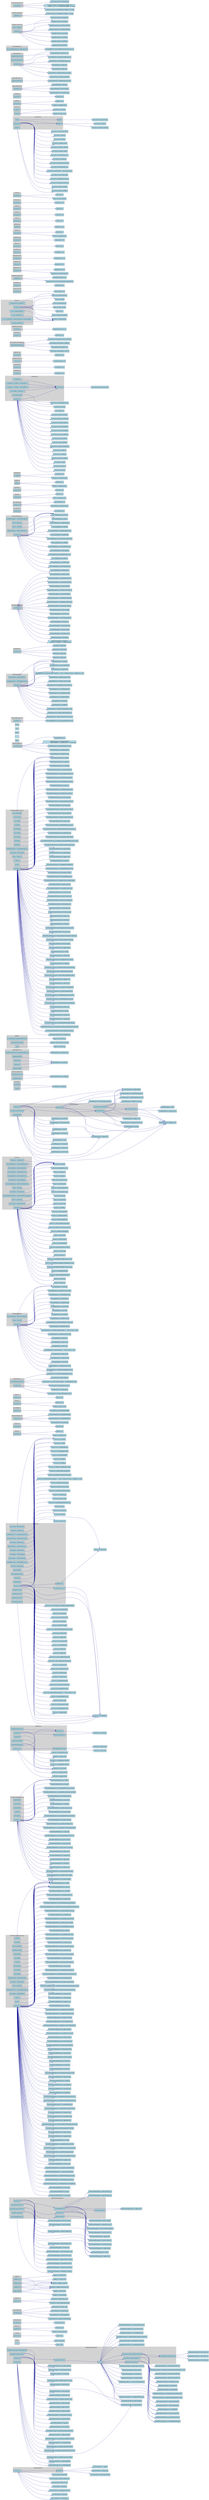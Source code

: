 digraph CallGraph {
  rankdir=LR;
  node [shape=box, style=filled, fillcolor=lightblue];
  edge [color=darkblue];

  subgraph "cluster_astConverter.cts" {
    label="astConverter.cts";
    style=filled;
    color=lightgrey;
    "astConverter.cts::printAST" [label="printAST"];
    "astConverter.cts::anonymous" [label="anonymous"];
  }
  "astConverter.cts::printAST" -> "astConverter.cts::' '.repeat";
  "astConverter.cts::printAST" -> "astConverter.cts::console.log";
  "astConverter.cts::printAST" -> "astConverter.cts::node.forEachChild";
  "astConverter.cts::anonymous" -> "astConverter.cts::printAST";
  "astConverter.cts::anonymous" -> "astConverter.cts::fs.readdirSync";
  "astConverter.cts::anonymous" -> "astConverter.cts::path.join";
  "astConverter.cts::anonymous" -> "astConverter.cts::Dirent.isDirectory";
  "astConverter.cts::anonymous" -> "astConverter.cts::files.concat";
  "astConverter.cts::anonymous" -> "astConverter.cts::getFiles";
  "astConverter.cts::anonymous" -> "astConverter.cts::/\.(js|jsx|ts|tsx)$/.test";
  "astConverter.cts::anonymous" -> "astConverter.cts::files.push";
  subgraph "cluster_dependencyGraph.cts" {
    label="dependencyGraph.cts";
    style=filled;
    color=lightgrey;
    "dependencyGraph.cts::DependencyGraph.addNode" [label="DependencyGraph.addNode"];
    "dependencyGraph.cts::DependencyGraph.addImport" [label="DependencyGraph.addImport"];
    "dependencyGraph.cts::DependencyGraph.addFunctionCall" [label="DependencyGraph.addFunctionCall"];
    "dependencyGraph.cts::DependencyGraph.toDOT" [label="DependencyGraph.toDOT"];
    "dependencyGraph.cts::anonymous" [label="anonymous"];
    "dependencyGraph.cts::DependencyGraph.toCallGraphDOT" [label="DependencyGraph.toCallGraphDOT"];
    "dependencyGraph.cts::getFullFunctionName" [label="getFullFunctionName"];
    "dependencyGraph.cts::visit" [label="visit"];
    "dependencyGraph.cts::analyzeSourceFile" [label="analyzeSourceFile"];
    "dependencyGraph.cts::createGraph" [label="createGraph"];
  }
  "dependencyGraph.cts::DependencyGraph.addNode" -> "dependencyGraph.cts::this.nodes.has";
  "dependencyGraph.cts::DependencyGraph.addNode" -> "dependencyGraph.cts::this.nodes.set";
  "dependencyGraph.cts::DependencyGraph.addNode" -> "dependencyGraph.cts::this.nodes.get";
  "dependencyGraph.cts::DependencyGraph.addImport" -> "dependencyGraph.cts::DependencyGraph.addNode";
  "dependencyGraph.cts::DependencyGraph.addImport" -> "dependencyGraph.cts::node.imports.add";
  "dependencyGraph.cts::DependencyGraph.addFunctionCall" -> "dependencyGraph.cts::DependencyGraph.addNode";
  "dependencyGraph.cts::DependencyGraph.addFunctionCall" -> "dependencyGraph.cts::node.functionCalls.has";
  "dependencyGraph.cts::DependencyGraph.addFunctionCall" -> "dependencyGraph.cts::node.functionCalls.set";
  "dependencyGraph.cts::DependencyGraph.addFunctionCall" -> "dependencyGraph.cts::node.functionCalls.get(fromFunction)!.add";
  "dependencyGraph.cts::DependencyGraph.addFunctionCall" -> "dependencyGraph.cts::node.functionCalls.get";
  "dependencyGraph.cts::DependencyGraph.toDOT" -> "dependencyGraph.cts::this.nodes.forEach";
  "dependencyGraph.cts::DependencyGraph.toDOT" -> "dependencyGraph.cts::dirGroups.forEach";
  "dependencyGraph.cts::anonymous" -> "dependencyGraph.cts::filePath.split('src/').pop";
  "dependencyGraph.cts::anonymous" -> "dependencyGraph.cts::filePath.split";
  "dependencyGraph.cts::anonymous" -> "dependencyGraph.cts::path.dirname";
  "dependencyGraph.cts::anonymous" -> "dependencyGraph.cts::dirGroups.has";
  "dependencyGraph.cts::anonymous" -> "dependencyGraph.cts::dirGroups.set";
  "dependencyGraph.cts::anonymous" -> "dependencyGraph.cts::dirGroups.get(dir)!.add";
  "dependencyGraph.cts::anonymous" -> "dependencyGraph.cts::dirGroups.get";
  "dependencyGraph.cts::anonymous" -> "dependencyGraph.cts::files.forEach";
  "dependencyGraph.cts::anonymous" -> "dependencyGraph.cts::path.basename";
  "dependencyGraph.cts::anonymous" -> "dependencyGraph.cts::path.extname";
  "dependencyGraph.cts::anonymous" -> "dependencyGraph.cts::node.imports.forEach";
  "dependencyGraph.cts::anonymous" -> "dependencyGraph.cts::imp.startsWith";
  "dependencyGraph.cts::anonymous" -> "dependencyGraph.cts::imp.split";
  "dependencyGraph.cts::anonymous" -> "dependencyGraph.cts::dot.includes";
  "dependencyGraph.cts::anonymous" -> "dependencyGraph.cts::node.functionCalls.forEach";
  "dependencyGraph.cts::anonymous" -> "dependencyGraph.cts::callees.forEach";
  "dependencyGraph.cts::anonymous" -> "dependencyGraph.cts::console.log";
  "dependencyGraph.cts::anonymous" -> "dependencyGraph.cts::analyzeSourceFile";
  "dependencyGraph.cts::DependencyGraph.toCallGraphDOT" -> "dependencyGraph.cts::this.nodes.forEach";
  "dependencyGraph.cts::getFullFunctionName" -> "dependencyGraph.cts::ts.isIdentifier";
  "dependencyGraph.cts::getFullFunctionName" -> "dependencyGraph.cts::node.getText";
  "dependencyGraph.cts::getFullFunctionName" -> "dependencyGraph.cts::ts.isPropertyAccessExpression";
  "dependencyGraph.cts::getFullFunctionName" -> "dependencyGraph.cts::node.name.getText";
  "dependencyGraph.cts::getFullFunctionName" -> "dependencyGraph.cts::typeChecker.getTypeAtLocation";
  "dependencyGraph.cts::getFullFunctionName" -> "dependencyGraph.cts::objType.getSymbol";
  "dependencyGraph.cts::getFullFunctionName" -> "dependencyGraph.cts::ts.isClassDeclaration";
  "dependencyGraph.cts::getFullFunctionName" -> "dependencyGraph.cts::decl.name.getText";
  "dependencyGraph.cts::getFullFunctionName" -> "dependencyGraph.cts::ts.isVariableDeclaration";
  "dependencyGraph.cts::getFullFunctionName" -> "dependencyGraph.cts::obj.getText";
  "dependencyGraph.cts::visit" -> "dependencyGraph.cts::ts.isImportDeclaration";
  "dependencyGraph.cts::visit" -> "dependencyGraph.cts::importPath.startsWith";
  "dependencyGraph.cts::visit" -> "dependencyGraph.cts::path.resolve";
  "dependencyGraph.cts::visit" -> "dependencyGraph.cts::path.dirname";
  "dependencyGraph.cts::visit" -> "dependencyGraph.cts::path.extname";
  "dependencyGraph.cts::visit" -> "dependencyGraph.cts::fs.existsSync";
  "dependencyGraph.cts::visit" -> "dependencyGraph.cts::DependencyGraph.addImport";
  "dependencyGraph.cts::visit" -> "dependencyGraph.cts::ts.isClassDeclaration";
  "dependencyGraph.cts::visit" -> "dependencyGraph.cts::node.name.getText";
  "dependencyGraph.cts::visit" -> "dependencyGraph.cts::ts.forEachChild";
  "dependencyGraph.cts::visit" -> "dependencyGraph.cts::ts.isFunctionDeclaration";
  "dependencyGraph.cts::visit" -> "dependencyGraph.cts::ts.isMethodDeclaration";
  "dependencyGraph.cts::visit" -> "dependencyGraph.cts::ts.isFunctionExpression";
  "dependencyGraph.cts::visit" -> "dependencyGraph.cts::ts.isArrowFunction";
  "dependencyGraph.cts::visit" -> "dependencyGraph.cts::ts.isCallExpression";
  "dependencyGraph.cts::visit" -> "dependencyGraph.cts::getFullFunctionName";
  "dependencyGraph.cts::visit" -> "dependencyGraph.cts::DependencyGraph.addFunctionCall";
  "dependencyGraph.cts::visit" -> "dependencyGraph.cts::ts.isVariableDeclaration";
  "dependencyGraph.cts::visit" -> "dependencyGraph.cts::ts.isIdentifier";
  "dependencyGraph.cts::visit" -> "dependencyGraph.cts::node.initializer.expression.getText";
  "dependencyGraph.cts::visit" -> "dependencyGraph.cts::hookName.startsWith";
  "dependencyGraph.cts::analyzeSourceFile" -> "dependencyGraph.cts::visit";
  "dependencyGraph.cts::createGraph" -> "dependencyGraph.cts::ts.findConfigFile";
  "dependencyGraph.cts::createGraph" -> "dependencyGraph.cts::ts.readConfigFile";
  "dependencyGraph.cts::createGraph" -> "dependencyGraph.cts::ts.parseJsonConfigFileContent";
  "dependencyGraph.cts::createGraph" -> "dependencyGraph.cts::path.dirname";
  "dependencyGraph.cts::createGraph" -> "dependencyGraph.cts::ts.createProgram";
  "dependencyGraph.cts::createGraph" -> "dependencyGraph.cts::program.getTypeChecker";
  "dependencyGraph.cts::createGraph" -> "dependencyGraph.cts::program.getSourceFiles().forEach";
  "dependencyGraph.cts::createGraph" -> "dependencyGraph.cts::program.getSourceFiles";
  subgraph "cluster_utils.ts" {
    label="utils.ts";
    style=filled;
    color=lightgrey;
    "utils.ts::cn" [label="cn"];
  }
  "utils.ts::cn" -> "utils.ts::twMerge";
  "utils.ts::cn" -> "utils.ts::clsx";
  subgraph "cluster_card.tsx" {
    label="card.tsx";
    style=filled;
    color=lightgrey;
    "card.tsx::anonymous" [label="anonymous"];
  }
  "card.tsx::anonymous" -> "card.tsx::cn";
  subgraph "cluster_button.tsx" {
    label="button.tsx";
    style=filled;
    color=lightgrey;
    "button.tsx::anonymous" [label="anonymous"];
  }
  "button.tsx::anonymous" -> "button.tsx::cn";
  "button.tsx::anonymous" -> "button.tsx::buttonVariants";
  subgraph "cluster_scroll-area.tsx" {
    label="scroll-area.tsx";
    style=filled;
    color=lightgrey;
    "scroll-area.tsx::anonymous" [label="anonymous"];
  }
  "scroll-area.tsx::anonymous" -> "scroll-area.tsx::cn";
  subgraph "cluster_LayersPanel.tsx" {
    label="LayersPanel.tsx";
    style=filled;
    color=lightgrey;
    "LayersPanel.tsx::anonymous" [label="anonymous"];
  }
  "LayersPanel.tsx::anonymous" -> "LayersPanel.tsx::layers.map";
  "LayersPanel.tsx::anonymous" -> "LayersPanel.tsx::onLayerSelect";
  "LayersPanel.tsx::anonymous" -> "LayersPanel.tsx::e.stopPropagation";
  "LayersPanel.tsx::anonymous" -> "LayersPanel.tsx::onLayerVisibilityToggle";
  subgraph "cluster_Toolbar.tsx" {
    label="Toolbar.tsx";
    style=filled;
    color=lightgrey;
    "Toolbar.tsx::anonymous" [label="anonymous"];
  }
  "Toolbar.tsx::anonymous" -> "Toolbar.tsx::toolbarItems.map";
  "Toolbar.tsx::anonymous" -> "Toolbar.tsx::onDrawingModeChange";
  subgraph "cluster_logger.ts" {
    label="logger.ts";
    style=filled;
    color=lightgrey;
    "logger.ts::Logger.error" [label="Logger.error"];
    "logger.ts::Logger.warn" [label="Logger.warn"];
    "logger.ts::Logger.info" [label="Logger.info"];
    "logger.ts::Logger.debug" [label="Logger.debug"];
  }
  "logger.ts::Logger.error" -> "logger.ts::Logger.shouldLog";
  "logger.ts::Logger.error" -> "logger.ts::console.error";
  "logger.ts::Logger.error" -> "logger.ts::Logger.formatMessage";
  "logger.ts::Logger.warn" -> "logger.ts::Logger.shouldLog";
  "logger.ts::Logger.warn" -> "logger.ts::console.warn";
  "logger.ts::Logger.warn" -> "logger.ts::Logger.formatMessage";
  "logger.ts::Logger.info" -> "logger.ts::Logger.shouldLog";
  "logger.ts::Logger.info" -> "logger.ts::console.info";
  "logger.ts::Logger.info" -> "logger.ts::Logger.formatMessage";
  "logger.ts::Logger.debug" -> "logger.ts::Logger.shouldLog";
  "logger.ts::Logger.debug" -> "logger.ts::console.debug";
  "logger.ts::Logger.debug" -> "logger.ts::Logger.formatMessage";
  subgraph "cluster_pbrMaterialManager.ts" {
    label="pbrMaterialManager.ts";
    style=filled;
    color=lightgrey;
    "pbrMaterialManager.ts::getTexturePath" [label="getTexturePath"];
    "pbrMaterialManager.ts::loadTexture" [label="loadTexture"];
    "pbrMaterialManager.ts::loadMaterialTextures" [label="loadMaterialTextures"];
    "pbrMaterialManager.ts::anonymous" [label="anonymous"];
    "pbrMaterialManager.ts::createPBRMaterial" [label="createPBRMaterial"];
    "pbrMaterialManager.ts::getMaterialColor" [label="getMaterialColor"];
    "pbrMaterialManager.ts::clearMaterialCache" [label="clearMaterialCache"];
    "pbrMaterialManager.ts::getAvailableMaterials" [label="getAvailableMaterials"];
    "pbrMaterialManager.ts::preloadCommonMaterials" [label="preloadCommonMaterials"];
  }
  "pbrMaterialManager.ts::getTexturePath" -> "pbrMaterialManager.ts::String";
  "pbrMaterialManager.ts::loadTexture" -> "pbrMaterialManager.ts::Logger.debug";
  "pbrMaterialManager.ts::loadTexture" -> "pbrMaterialManager.ts::textureCache.has";
  "pbrMaterialManager.ts::loadTexture" -> "pbrMaterialManager.ts::textureCache.get";
  "pbrMaterialManager.ts::loadTexture" -> "pbrMaterialManager.ts::textureLoader.loadAsync";
  "pbrMaterialManager.ts::loadTexture" -> "pbrMaterialManager.ts::textureCache.set";
  "pbrMaterialManager.ts::loadTexture" -> "pbrMaterialManager.ts::Logger.error";
  "pbrMaterialManager.ts::loadTexture" -> "pbrMaterialManager.ts::String";
  "pbrMaterialManager.ts::loadMaterialTextures" -> "pbrMaterialManager.ts::Logger.debug";
  "pbrMaterialManager.ts::loadMaterialTextures" -> "pbrMaterialManager.ts::Promise.all";
  "pbrMaterialManager.ts::loadMaterialTextures" -> "pbrMaterialManager.ts::textureTypes.map";
  "pbrMaterialManager.ts::loadMaterialTextures" -> "pbrMaterialManager.ts::Logger.info";
  "pbrMaterialManager.ts::loadMaterialTextures" -> "pbrMaterialManager.ts::Object.fromEntries";
  "pbrMaterialManager.ts::loadMaterialTextures" -> "pbrMaterialManager.ts::Logger.error";
  "pbrMaterialManager.ts::loadMaterialTextures" -> "pbrMaterialManager.ts::String";
  "pbrMaterialManager.ts::anonymous" -> "pbrMaterialManager.ts::getTexturePath";
  "pbrMaterialManager.ts::anonymous" -> "pbrMaterialManager.ts::loadTexture";
  "pbrMaterialManager.ts::anonymous" -> "pbrMaterialManager.ts::material.dispose";
  "pbrMaterialManager.ts::anonymous" -> "pbrMaterialManager.ts::texture.dispose";
  "pbrMaterialManager.ts::anonymous" -> "pbrMaterialManager.ts::createPBRMaterial";
  "pbrMaterialManager.ts::createPBRMaterial" -> "pbrMaterialManager.ts::Logger.debug";
  "pbrMaterialManager.ts::createPBRMaterial" -> "pbrMaterialManager.ts::Logger.warn";
  "pbrMaterialManager.ts::createPBRMaterial" -> "pbrMaterialManager.ts::JSON.stringify";
  "pbrMaterialManager.ts::createPBRMaterial" -> "pbrMaterialManager.ts::materialCache.has";
  "pbrMaterialManager.ts::createPBRMaterial" -> "pbrMaterialManager.ts::materialCache.get";
  "pbrMaterialManager.ts::createPBRMaterial" -> "pbrMaterialManager.ts::getMaterialColor";
  "pbrMaterialManager.ts::createPBRMaterial" -> "pbrMaterialManager.ts::Logger.info";
  "pbrMaterialManager.ts::createPBRMaterial" -> "pbrMaterialManager.ts::materialCache.set";
  "pbrMaterialManager.ts::getMaterialColor" -> "pbrMaterialManager.ts::Logger.warn";
  "pbrMaterialManager.ts::clearMaterialCache" -> "pbrMaterialManager.ts::materialCache.forEach";
  "pbrMaterialManager.ts::clearMaterialCache" -> "pbrMaterialManager.ts::materialCache.clear";
  "pbrMaterialManager.ts::clearMaterialCache" -> "pbrMaterialManager.ts::textureCache.forEach";
  "pbrMaterialManager.ts::clearMaterialCache" -> "pbrMaterialManager.ts::textureCache.clear";
  "pbrMaterialManager.ts::getAvailableMaterials" -> "pbrMaterialManager.ts::MATERIAL_IDS.filter";
  "pbrMaterialManager.ts::preloadCommonMaterials" -> "pbrMaterialManager.ts::Promise.all";
  "pbrMaterialManager.ts::preloadCommonMaterials" -> "pbrMaterialManager.ts::commonMaterials.map";
  subgraph "cluster_ThreeMaterialRenderer.tsx" {
    label="ThreeMaterialRenderer.tsx";
    style=filled;
    color=lightgrey;
    "ThreeMaterialRenderer.tsx::modelViewerRef" [label="modelViewerRef"];
    "ThreeMaterialRenderer.tsx::anonymous" [label="anonymous"];
    "ThreeMaterialRenderer.tsx::[modelPath, setModelPath]" [label="[modelPath, setModelPath]"];
    "ThreeMaterialRenderer.tsx::[modelLoaded, setModelLoaded]" [label="[modelLoaded, setModelLoaded]"];
  }
  "ThreeMaterialRenderer.tsx::modelViewerRef" -> "ThreeMaterialRenderer.tsx::useRef";
  "ThreeMaterialRenderer.tsx::anonymous" -> "ThreeMaterialRenderer.tsx::useRef";
  "ThreeMaterialRenderer.tsx::anonymous" -> "ThreeMaterialRenderer.tsx::useState";
  "ThreeMaterialRenderer.tsx::anonymous" -> "ThreeMaterialRenderer.tsx::useEffect";
  "ThreeMaterialRenderer.tsx::anonymous" -> "ThreeMaterialRenderer.tsx::setModelPath";
  "ThreeMaterialRenderer.tsx::anonymous" -> "ThreeMaterialRenderer.tsx::console.error";
  "ThreeMaterialRenderer.tsx::anonymous" -> "ThreeMaterialRenderer.tsx::loadModel";
  "ThreeMaterialRenderer.tsx::anonymous" -> "ThreeMaterialRenderer.tsx::modelViewer.model.position.set";
  "ThreeMaterialRenderer.tsx::anonymous" -> "ThreeMaterialRenderer.tsx::modelViewer.model.rotation.set";
  "ThreeMaterialRenderer.tsx::anonymous" -> "ThreeMaterialRenderer.tsx::createPBRMaterial";
  "ThreeMaterialRenderer.tsx::anonymous" -> "ThreeMaterialRenderer.tsx::modelViewer.model.traverse";
  "ThreeMaterialRenderer.tsx::anonymous" -> "ThreeMaterialRenderer.tsx::material.clone";
  "ThreeMaterialRenderer.tsx::anonymous" -> "ThreeMaterialRenderer.tsx::setModelLoaded";
  "ThreeMaterialRenderer.tsx::anonymous" -> "ThreeMaterialRenderer.tsx::applyMaterial";
  "ThreeMaterialRenderer.tsx::[modelPath, setModelPath]" -> "ThreeMaterialRenderer.tsx::useState";
  "ThreeMaterialRenderer.tsx::[modelLoaded, setModelLoaded]" -> "ThreeMaterialRenderer.tsx::useState";
  subgraph "cluster_ThreeRoomRenderer.tsx" {
    label="ThreeRoomRenderer.tsx";
    style=filled;
    color=lightgrey;
    "ThreeRoomRenderer.tsx::containerRef" [label="containerRef"];
    "ThreeRoomRenderer.tsx::anonymous" [label="anonymous"];
    "ThreeRoomRenderer.tsx::sceneRef" [label="sceneRef"];
    "ThreeRoomRenderer.tsx::cameraRef" [label="cameraRef"];
    "ThreeRoomRenderer.tsx::rendererRef" [label="rendererRef"];
    "ThreeRoomRenderer.tsx::controlsRef" [label="controlsRef"];
  }
  "ThreeRoomRenderer.tsx::containerRef" -> "ThreeRoomRenderer.tsx::useRef";
  "ThreeRoomRenderer.tsx::anonymous" -> "ThreeRoomRenderer.tsx::useRef";
  "ThreeRoomRenderer.tsx::anonymous" -> "ThreeRoomRenderer.tsx::useEffect";
  "ThreeRoomRenderer.tsx::anonymous" -> "ThreeRoomRenderer.tsx::camera.position.set";
  "ThreeRoomRenderer.tsx::anonymous" -> "ThreeRoomRenderer.tsx::camera.lookAt";
  "ThreeRoomRenderer.tsx::anonymous" -> "ThreeRoomRenderer.tsx::camera.updateProjectionMatrix";
  "ThreeRoomRenderer.tsx::anonymous" -> "ThreeRoomRenderer.tsx::renderer.setSize";
  "ThreeRoomRenderer.tsx::anonymous" -> "ThreeRoomRenderer.tsx::renderer.setClearColor";
  "ThreeRoomRenderer.tsx::anonymous" -> "ThreeRoomRenderer.tsx::containerRef.current.appendChild";
  "ThreeRoomRenderer.tsx::anonymous" -> "ThreeRoomRenderer.tsx::scene.add";
  "ThreeRoomRenderer.tsx::anonymous" -> "ThreeRoomRenderer.tsx::directionalLight.position.set";
  "ThreeRoomRenderer.tsx::anonymous" -> "ThreeRoomRenderer.tsx::points.reduce";
  "ThreeRoomRenderer.tsx::anonymous" -> "ThreeRoomRenderer.tsx::shape.moveTo";
  "ThreeRoomRenderer.tsx::anonymous" -> "ThreeRoomRenderer.tsx::points.slice(1).forEach";
  "ThreeRoomRenderer.tsx::anonymous" -> "ThreeRoomRenderer.tsx::points.slice";
  "ThreeRoomRenderer.tsx::anonymous" -> "ThreeRoomRenderer.tsx::shape.lineTo";
  "ThreeRoomRenderer.tsx::anonymous" -> "ThreeRoomRenderer.tsx::Math.sqrt";
  "ThreeRoomRenderer.tsx::anonymous" -> "ThreeRoomRenderer.tsx::Math.pow";
  "ThreeRoomRenderer.tsx::anonymous" -> "ThreeRoomRenderer.tsx::Math.atan2";
  "ThreeRoomRenderer.tsx::anonymous" -> "ThreeRoomRenderer.tsx::requestAnimationFrame";
  "ThreeRoomRenderer.tsx::anonymous" -> "ThreeRoomRenderer.tsx::OrbitControls.update";
  "ThreeRoomRenderer.tsx::anonymous" -> "ThreeRoomRenderer.tsx::renderer.render";
  "ThreeRoomRenderer.tsx::anonymous" -> "ThreeRoomRenderer.tsx::animate";
  "ThreeRoomRenderer.tsx::anonymous" -> "ThreeRoomRenderer.tsx::containerRef.current.contains";
  "ThreeRoomRenderer.tsx::anonymous" -> "ThreeRoomRenderer.tsx::containerRef.current.removeChild";
  "ThreeRoomRenderer.tsx::anonymous" -> "ThreeRoomRenderer.tsx::renderer.dispose";
  "ThreeRoomRenderer.tsx::anonymous" -> "ThreeRoomRenderer.tsx::scene.clear";
  "ThreeRoomRenderer.tsx::sceneRef" -> "ThreeRoomRenderer.tsx::useRef";
  "ThreeRoomRenderer.tsx::cameraRef" -> "ThreeRoomRenderer.tsx::useRef";
  "ThreeRoomRenderer.tsx::rendererRef" -> "ThreeRoomRenderer.tsx::useRef";
  "ThreeRoomRenderer.tsx::controlsRef" -> "ThreeRoomRenderer.tsx::useRef";
  subgraph "cluster_wallUtils.ts" {
    label="wallUtils.ts";
    style=filled;
    color=lightgrey;
    "wallUtils.ts::snapToGrid" [label="snapToGrid"];
    "wallUtils.ts::snapToNearestCorner" [label="snapToNearestCorner"];
    "wallUtils.ts::snapToNearestWall" [label="snapToNearestWall"];
    "wallUtils.ts::anonymous" [label="anonymous"];
    "wallUtils.ts::validateWallSegment" [label="validateWallSegment"];
    "wallUtils.ts::validateCorner" [label="validateCorner"];
    "wallUtils.ts::getDistance" [label="getDistance"];
    "wallUtils.ts::projectPointOnLine" [label="projectPointOnLine"];
    "wallUtils.ts::getAngleBetweenWalls" [label="getAngleBetweenWalls"];
  }
  "wallUtils.ts::snapToGrid" -> "wallUtils.ts::Math.round";
  "wallUtils.ts::snapToNearestCorner" -> "wallUtils.ts::getDistance";
  "wallUtils.ts::snapToNearestWall" -> "wallUtils.ts::wallSegments.forEach";
  "wallUtils.ts::anonymous" -> "wallUtils.ts::projectPointOnLine";
  "wallUtils.ts::anonymous" -> "wallUtils.ts::getDistance";
  "wallUtils.ts::anonymous" -> "wallUtils.ts::doWallsIntersect";
  "wallUtils.ts::anonymous" -> "wallUtils.ts::errors.push";
  "wallUtils.ts::validateWallSegment" -> "wallUtils.ts::getDistance";
  "wallUtils.ts::validateWallSegment" -> "wallUtils.ts::errors.push";
  "wallUtils.ts::validateWallSegment" -> "wallUtils.ts::length.toFixed";
  "wallUtils.ts::validateWallSegment" -> "wallUtils.ts::existingWalls.forEach";
  "wallUtils.ts::validateCorner" -> "wallUtils.ts::getAngleBetweenWalls";
  "wallUtils.ts::validateCorner" -> "wallUtils.ts::errors.push";
  "wallUtils.ts::validateCorner" -> "wallUtils.ts::angle.toFixed";
  "wallUtils.ts::getDistance" -> "wallUtils.ts::Math.sqrt";
  "wallUtils.ts::projectPointOnLine" -> "wallUtils.ts::Math.sqrt";
  "wallUtils.ts::getAngleBetweenWalls" -> "wallUtils.ts::Math.atan2";
  "wallUtils.ts::getAngleBetweenWalls" -> "wallUtils.ts::Math.abs";
  subgraph "cluster_Canvas.tsx" {
    label="Canvas.tsx";
    style=filled;
    color=lightgrey;
    "Canvas.tsx::[selectedPart, setSelectedPart]" [label="[selectedPart, setSelectedPart]"];
    "Canvas.tsx::anonymous" [label="anonymous"];
    "Canvas.tsx::[draggingCorner, setDraggingCorner]" [label="[draggingCorner, setDraggingCorner]"];
    "Canvas.tsx::[resizing, setResizing]" [label="[resizing, setResizing]"];
    "Canvas.tsx::getDistance" [label="getDistance"];
    "Canvas.tsx::[mousePos, setMousePos]" [label="[mousePos, setMousePos]"];
    "Canvas.tsx::[viewport, setViewport]" [label="[viewport, setViewport]"];
    "Canvas.tsx::canvasRef" [label="canvasRef"];
    "Canvas.tsx::[validationErrors, setValidationErrors]" [label="[validationErrors, setValidationErrors]"];
    "Canvas.tsx::[isSpacePressed, setIsSpacePressed]" [label="[isSpacePressed, setIsSpacePressed]"];
    "Canvas.tsx::[isPanning, setIsPanning]" [label="[isPanning, setIsPanning]"];
    "Canvas.tsx::[lastMousePos, setLastMousePos]" [label="[lastMousePos, setLastMousePos]"];
    "Canvas.tsx::[dragState, setDragState]" [label="[dragState, setDragState]"];
    "Canvas.tsx::[isDragging, setIsDragging]" [label="[isDragging, setIsDragging]"];
    "Canvas.tsx::prevStateRef" [label="prevStateRef"];
    "Canvas.tsx::lastLoggedMousePos" [label="lastLoggedMousePos"];
    "Canvas.tsx::handleMouseMove" [label="handleMouseMove"];
    "Canvas.tsx::handleCanvasClick" [label="handleCanvasClick"];
    "Canvas.tsx::handleWheel" [label="handleWheel"];
    "Canvas.tsx::handleMouseDown" [label="handleMouseDown"];
    "Canvas.tsx::handleMouseUp" [label="handleMouseUp"];
    "Canvas.tsx::handleRoomClick" [label="handleRoomClick"];
  }
  "Canvas.tsx::[selectedPart, setSelectedPart]" -> "Canvas.tsx::useState";
  "Canvas.tsx::anonymous" -> "Canvas.tsx::useState";
  "Canvas.tsx::anonymous" -> "Canvas.tsx::e.stopPropagation";
  "Canvas.tsx::anonymous" -> "Canvas.tsx::setDraggingCorner";
  "Canvas.tsx::anonymous" -> "Canvas.tsx::setSelectedPart";
  "Canvas.tsx::anonymous" -> "Canvas.tsx::onSelect";
  "Canvas.tsx::anonymous" -> "Canvas.tsx::useEffect";
  "Canvas.tsx::anonymous" -> "Canvas.tsx::element.wallSegments.map";
  "Canvas.tsx::anonymous" -> "Canvas.tsx::window.addEventListener";
  "Canvas.tsx::anonymous" -> "Canvas.tsx::window.removeEventListener";
  "Canvas.tsx::anonymous" -> "Canvas.tsx::element.points?.map(p => `${p.x - element.x} ${p.y - element.y}`).join";
  "Canvas.tsx::anonymous" -> "Canvas.tsx::element.points.map";
  "Canvas.tsx::anonymous" -> "Canvas.tsx::element.corners.map";
  "Canvas.tsx::anonymous" -> "Canvas.tsx::handleCornerMouseDown";
  "Canvas.tsx::anonymous" -> "Canvas.tsx::setResizing";
  "Canvas.tsx::anonymous" -> "Canvas.tsx::Math.round";
  "Canvas.tsx::anonymous" -> "Canvas.tsx::handleEndpointMouseDown";
  "Canvas.tsx::anonymous" -> "Canvas.tsx::func";
  "Canvas.tsx::anonymous" -> "Canvas.tsx::setTimeout";
  "Canvas.tsx::anonymous" -> "Canvas.tsx::useRef";
  "Canvas.tsx::anonymous" -> "Canvas.tsx::Date.now";
  "Canvas.tsx::anonymous" -> "Canvas.tsx::throttle";
  "Canvas.tsx::anonymous" -> "Canvas.tsx::Math.sqrt";
  "Canvas.tsx::anonymous" -> "Canvas.tsx::Logger.debug";
  "Canvas.tsx::anonymous" -> "Canvas.tsx::useCallback";
  "Canvas.tsx::anonymous" -> "Canvas.tsx::canvasRef.current.getBoundingClientRect";
  "Canvas.tsx::anonymous" -> "Canvas.tsx::e.preventDefault";
  "Canvas.tsx::anonymous" -> "Canvas.tsx::setViewport";
  "Canvas.tsx::anonymous" -> "Canvas.tsx::setLastMousePos";
  "Canvas.tsx::anonymous" -> "Canvas.tsx::snapToGrid";
  "Canvas.tsx::anonymous" -> "Canvas.tsx::JSON.stringify";
  "Canvas.tsx::anonymous" -> "Canvas.tsx::selectedRoomTemplate.points.map";
  "Canvas.tsx::anonymous" -> "Canvas.tsx::setMousePos";
  "Canvas.tsx::anonymous" -> "Canvas.tsx::Logger.info";
  "Canvas.tsx::anonymous" -> "Canvas.tsx::onCanvasClick";
  "Canvas.tsx::anonymous" -> "Canvas.tsx::onDoubleClick";
  "Canvas.tsx::anonymous" -> "Canvas.tsx::Math.min";
  "Canvas.tsx::anonymous" -> "Canvas.tsx::Math.max";
  "Canvas.tsx::anonymous" -> "Canvas.tsx::canvas.addEventListener";
  "Canvas.tsx::anonymous" -> "Canvas.tsx::canvas.removeEventListener";
  "Canvas.tsx::anonymous" -> "Canvas.tsx::centerCanvas";
  "Canvas.tsx::anonymous" -> "Canvas.tsx::setIsSpacePressed";
  "Canvas.tsx::anonymous" -> "Canvas.tsx::setIsPanning";
  "Canvas.tsx::anonymous" -> "Canvas.tsx::target.closest";
  "Canvas.tsx::anonymous" -> "Canvas.tsx::onElementSelect";
  "Canvas.tsx::anonymous" -> "Canvas.tsx::new Date().toISOString";
  "Canvas.tsx::anonymous" -> "Canvas.tsx::handleMouseDown";
  "Canvas.tsx::anonymous" -> "Canvas.tsx::drawingPoints.map";
  "Canvas.tsx::anonymous" -> "Canvas.tsx::getDistance";
  "Canvas.tsx::anonymous" -> "Canvas.tsx::adjustedPoints.map(p => `${p.x} ${p.y}`).join";
  "Canvas.tsx::anonymous" -> "Canvas.tsx::adjustedPoints.map";
  "Canvas.tsx::anonymous" -> "Canvas.tsx::layers.map";
  "Canvas.tsx::anonymous" -> "Canvas.tsx::layer.elements.map";
  "Canvas.tsx::anonymous" -> "Canvas.tsx::wallSegments.map";
  "Canvas.tsx::[draggingCorner, setDraggingCorner]" -> "Canvas.tsx::useState";
  "Canvas.tsx::[resizing, setResizing]" -> "Canvas.tsx::useState";
  "Canvas.tsx::getDistance" -> "Canvas.tsx::Math.sqrt";
  "Canvas.tsx::[mousePos, setMousePos]" -> "Canvas.tsx::useState";
  "Canvas.tsx::[viewport, setViewport]" -> "Canvas.tsx::useState";
  "Canvas.tsx::canvasRef" -> "Canvas.tsx::useRef";
  "Canvas.tsx::[validationErrors, setValidationErrors]" -> "Canvas.tsx::useState";
  "Canvas.tsx::[isSpacePressed, setIsSpacePressed]" -> "Canvas.tsx::useState";
  "Canvas.tsx::[isPanning, setIsPanning]" -> "Canvas.tsx::useState";
  "Canvas.tsx::[lastMousePos, setLastMousePos]" -> "Canvas.tsx::useState";
  "Canvas.tsx::[dragState, setDragState]" -> "Canvas.tsx::useState";
  "Canvas.tsx::[isDragging, setIsDragging]" -> "Canvas.tsx::useState";
  "Canvas.tsx::prevStateRef" -> "Canvas.tsx::useRef";
  "Canvas.tsx::lastLoggedMousePos" -> "Canvas.tsx::useRef";
  "Canvas.tsx::handleMouseMove" -> "Canvas.tsx::useCallback";
  "Canvas.tsx::handleCanvasClick" -> "Canvas.tsx::useCallback";
  "Canvas.tsx::handleWheel" -> "Canvas.tsx::useCallback";
  "Canvas.tsx::handleMouseDown" -> "Canvas.tsx::useCallback";
  "Canvas.tsx::handleMouseUp" -> "Canvas.tsx::useCallback";
  "Canvas.tsx::handleRoomClick" -> "Canvas.tsx::useCallback";
  subgraph "cluster_label.tsx" {
    label="label.tsx";
    style=filled;
    color=lightgrey;
    "label.tsx::anonymous" [label="anonymous"];
  }
  "label.tsx::anonymous" -> "label.tsx::cn";
  "label.tsx::anonymous" -> "label.tsx::labelVariants";
  subgraph "cluster_input.tsx" {
    label="input.tsx";
    style=filled;
    color=lightgrey;
    "input.tsx::anonymous" [label="anonymous"];
  }
  "input.tsx::anonymous" -> "input.tsx::cn";
  subgraph "cluster_PropertiesPanel.tsx" {
    label="PropertiesPanel.tsx";
    style=filled;
    color=lightgrey;
    "PropertiesPanel.tsx::anonymous" [label="anonymous"];
  }
  "PropertiesPanel.tsx::anonymous" -> "PropertiesPanel.tsx::onUpdateElement";
  "PropertiesPanel.tsx::anonymous" -> "PropertiesPanel.tsx::parseFloat";
  "PropertiesPanel.tsx::anonymous" -> "PropertiesPanel.tsx::handleInputChange";
  subgraph "cluster_ActionBar.tsx" {
    label="ActionBar.tsx";
    style=filled;
    color=lightgrey;
    "ActionBar.tsx::anonymous" [label="anonymous"];
  }
  "ActionBar.tsx::anonymous" -> "ActionBar.tsx::onViewModeChange";
  subgraph "cluster_dialog.tsx" {
    label="dialog.tsx";
    style=filled;
    color=lightgrey;
    "dialog.tsx::anonymous" [label="anonymous"];
  }
  "dialog.tsx::anonymous" -> "dialog.tsx::cn";
  "dialog.tsx::anonymous" -> "dialog.tsx::React.useId";
  subgraph "cluster_tabs.tsx" {
    label="tabs.tsx";
    style=filled;
    color=lightgrey;
    "tabs.tsx::anonymous" [label="anonymous"];
  }
  "tabs.tsx::anonymous" -> "tabs.tsx::cn";
  subgraph "cluster_roomLayouts.ts" {
    label="roomLayouts.ts";
    style=filled;
    color=lightgrey;
    "roomLayouts.ts::createWallsAndCorners" [label="createWallsAndCorners"];
    "roomLayouts.ts::anonymous" [label="anonymous"];
  }
  "roomLayouts.ts::createWallsAndCorners" -> "roomLayouts.ts::points.forEach";
  "roomLayouts.ts::createWallsAndCorners" -> "roomLayouts.ts::wallSegments.push";
  "roomLayouts.ts::createWallsAndCorners" -> "roomLayouts.ts::corners[corners.length - 1].wallSegments.push";
  "roomLayouts.ts::createWallsAndCorners" -> "roomLayouts.ts::corners[0].wallSegments.push";
  "roomLayouts.ts::anonymous" -> "roomLayouts.ts::corners.push";
  "roomLayouts.ts::anonymous" -> "roomLayouts.ts::wallSegments.push";
  "roomLayouts.ts::anonymous" -> "roomLayouts.ts::corner.wallSegments.push";
  subgraph "cluster_CatalogDialog.tsx" {
    label="CatalogDialog.tsx";
    style=filled;
    color=lightgrey;
    "CatalogDialog.tsx::anonymous" [label="anonymous"];
    "CatalogDialog.tsx::[activeCategory, setActiveCategory]" [label="[activeCategory, setActiveCategory]"];
    "CatalogDialog.tsx::[scale, setScale]" [label="[scale, setScale]"];
  }
  "CatalogDialog.tsx::anonymous" -> "CatalogDialog.tsx::Math.min";
  "CatalogDialog.tsx::anonymous" -> "CatalogDialog.tsx::points.map";
  "CatalogDialog.tsx::anonymous" -> "CatalogDialog.tsx::Math.max";
  "CatalogDialog.tsx::anonymous" -> "CatalogDialog.tsx::points.map(p => `${p.x},${p.y}`).join";
  "CatalogDialog.tsx::anonymous" -> "CatalogDialog.tsx::useState";
  "CatalogDialog.tsx::anonymous" -> "CatalogDialog.tsx::categories.find";
  "CatalogDialog.tsx::anonymous" -> "CatalogDialog.tsx::console.log";
  "CatalogDialog.tsx::anonymous" -> "CatalogDialog.tsx::roomItem.points.map";
  "CatalogDialog.tsx::anonymous" -> "CatalogDialog.tsx::roomItem.wallSegments.map";
  "CatalogDialog.tsx::anonymous" -> "CatalogDialog.tsx::roomItem.corners.map";
  "CatalogDialog.tsx::anonymous" -> "CatalogDialog.tsx::c.wallSegments.map";
  "CatalogDialog.tsx::anonymous" -> "CatalogDialog.tsx::onItemSelect";
  "CatalogDialog.tsx::anonymous" -> "CatalogDialog.tsx::onOpenChange";
  "CatalogDialog.tsx::anonymous" -> "CatalogDialog.tsx::scale.toFixed";
  "CatalogDialog.tsx::anonymous" -> "CatalogDialog.tsx::setScale";
  "CatalogDialog.tsx::anonymous" -> "CatalogDialog.tsx::parseFloat";
  "CatalogDialog.tsx::anonymous" -> "CatalogDialog.tsx::categories.map";
  "CatalogDialog.tsx::anonymous" -> "CatalogDialog.tsx::selectedCategory?.items.map";
  "CatalogDialog.tsx::anonymous" -> "CatalogDialog.tsx::handleItemSelect";
  "CatalogDialog.tsx::anonymous" -> "CatalogDialog.tsx::roomItem!.points.map(p => `${p.x} ${p.y}`).join";
  "CatalogDialog.tsx::anonymous" -> "CatalogDialog.tsx::roomItem!.points.map";
  "CatalogDialog.tsx::anonymous" -> "CatalogDialog.tsx::Math.round";
  "CatalogDialog.tsx::[activeCategory, setActiveCategory]" -> "CatalogDialog.tsx::useState";
  "CatalogDialog.tsx::[scale, setScale]" -> "CatalogDialog.tsx::useState";
  subgraph "cluster_home.tsx" {
    label="home.tsx";
    style=filled;
    color=lightgrey;
    "home.tsx::[layers, setLayers]" [label="[layers, setLayers]"];
    "home.tsx::anonymous" [label="anonymous"];
    "home.tsx::[activeLayer, setActiveLayer]" [label="[activeLayer, setActiveLayer]"];
    "home.tsx::[elements, setElements]" [label="[elements, setElements]"];
    "home.tsx::[selectedElement, setSelectedElement]" [label="[selectedElement, setSelectedElement]"];
    "home.tsx::[drawingMode, setDrawingMode]" [label="[drawingMode, setDrawingMode]"];
    "home.tsx::[wallStartPoint, setWallStartPoint]" [label="[wallStartPoint, setWallStartPoint]"];
    "home.tsx::[drawingPoints, setDrawingPoints]" [label="[drawingPoints, setDrawingPoints]"];
    "home.tsx::[catalogOpen, setCatalogOpen]" [label="[catalogOpen, setCatalogOpen]"];
    "home.tsx::[roomCatalogOpen, setRoomCatalogOpen]" [label="[roomCatalogOpen, setRoomCatalogOpen]"];
    "home.tsx::[scale, setScale]" [label="[scale, setScale]"];
    "home.tsx::[viewMode, setViewMode]" [label="[viewMode, setViewMode]"];
    "home.tsx::[selectedRoomTemplate, setSelectedRoomTemplate]" [label="[selectedRoomTemplate, setSelectedRoomTemplate]"];
  }
  "home.tsx::[layers, setLayers]" -> "home.tsx::useState";
  "home.tsx::anonymous" -> "home.tsx::useState";
  "home.tsx::anonymous" -> "home.tsx::useEffect";
  "home.tsx::anonymous" -> "home.tsx::setDrawingMode";
  "home.tsx::anonymous" -> "home.tsx::setWallStartPoint";
  "home.tsx::anonymous" -> "home.tsx::setDrawingPoints";
  "home.tsx::anonymous" -> "home.tsx::window.addEventListener";
  "home.tsx::anonymous" -> "home.tsx::window.removeEventListener";
  "home.tsx::anonymous" -> "home.tsx::setRoomCatalogOpen";
  "home.tsx::anonymous" -> "home.tsx::layers.find";
  "home.tsx::anonymous" -> "home.tsx::setActiveLayer";
  "home.tsx::anonymous" -> "home.tsx::setCatalogOpen";
  "home.tsx::anonymous" -> "home.tsx::layer.allowedTools.includes";
  "home.tsx::anonymous" -> "home.tsx::console.log";
  "home.tsx::anonymous" -> "home.tsx::Date.now";
  "home.tsx::anonymous" -> "home.tsx::selectedRoomTemplate.points.map";
  "home.tsx::anonymous" -> "home.tsx::selectedRoomTemplate.wallSegments.map";
  "home.tsx::anonymous" -> "home.tsx::selectedRoomTemplate.corners.map";
  "home.tsx::anonymous" -> "home.tsx::handleElementAdd";
  "home.tsx::anonymous" -> "home.tsx::setSelectedRoomTemplate";
  "home.tsx::anonymous" -> "home.tsx::Math.sqrt";
  "home.tsx::anonymous" -> "home.tsx::Math.min";
  "home.tsx::anonymous" -> "home.tsx::drawingPoints.map";
  "home.tsx::anonymous" -> "home.tsx::Math.max";
  "home.tsx::anonymous" -> "home.tsx::setLayers";
  "home.tsx::anonymous" -> "home.tsx::prevLayers.map";
  "home.tsx::anonymous" -> "home.tsx::setElements";
  "home.tsx::anonymous" -> "home.tsx::setSelectedElement";
  "home.tsx::anonymous" -> "home.tsx::layer.elements.map";
  "home.tsx::anonymous" -> "home.tsx::prev.map";
  "home.tsx::anonymous" -> "home.tsx::layers.filter";
  "home.tsx::anonymous" -> "home.tsx::layers.map";
  "home.tsx::[activeLayer, setActiveLayer]" -> "home.tsx::useState";
  "home.tsx::[elements, setElements]" -> "home.tsx::useState";
  "home.tsx::[selectedElement, setSelectedElement]" -> "home.tsx::useState";
  "home.tsx::[drawingMode, setDrawingMode]" -> "home.tsx::useState";
  "home.tsx::[wallStartPoint, setWallStartPoint]" -> "home.tsx::useState";
  "home.tsx::[drawingPoints, setDrawingPoints]" -> "home.tsx::useState";
  "home.tsx::[catalogOpen, setCatalogOpen]" -> "home.tsx::useState";
  "home.tsx::[roomCatalogOpen, setRoomCatalogOpen]" -> "home.tsx::useState";
  "home.tsx::[scale, setScale]" -> "home.tsx::useState";
  "home.tsx::[viewMode, setViewMode]" -> "home.tsx::useState";
  "home.tsx::[selectedRoomTemplate, setSelectedRoomTemplate]" -> "home.tsx::useState";
  subgraph "cluster_modelManager.ts" {
    label="modelManager.ts";
    style=filled;
    color=lightgrey;
    "modelManager.ts::loadModelManifest" [label="loadModelManifest"];
    "modelManager.ts::getModelPath" [label="getModelPath"];
    "modelManager.ts::anonymous" [label="anonymous"];
    "modelManager.ts::createPlaceholderModel" [label="createPlaceholderModel"];
    "modelManager.ts::preloadCommonModels" [label="preloadCommonModels"];
    "modelManager.ts::loadModel" [label="loadModel"];
    "modelManager.ts::preloadModels" [label="preloadModels"];
  }
  "modelManager.ts::loadModelManifest" -> "modelManager.ts::fetch";
  "modelManager.ts::loadModelManifest" -> "modelManager.ts::response.json";
  "modelManager.ts::loadModelManifest" -> "modelManager.ts::Logger.error";
  "modelManager.ts::getModelPath" -> "modelManager.ts::Logger.debug";
  "modelManager.ts::getModelPath" -> "modelManager.ts::loadModelManifest";
  "modelManager.ts::getModelPath" -> "modelManager.ts::Logger.warn";
  "modelManager.ts::getModelPath" -> "modelManager.ts::quality.toLowerCase";
  "modelManager.ts::getModelPath" -> "modelManager.ts::encodeURIComponent";
  "modelManager.ts::getModelPath" -> "modelManager.ts::Logger.error";
  "modelManager.ts::getModelPath" -> "modelManager.ts::String";
  "modelManager.ts::anonymous" -> "modelManager.ts::Logger.debug";
  "modelManager.ts::anonymous" -> "modelManager.ts::getModelPath";
  "modelManager.ts::anonymous" -> "modelManager.ts::reject";
  "modelManager.ts::anonymous" -> "modelManager.ts::encodeURI";
  "modelManager.ts::anonymous" -> "modelManager.ts::GLTFLoader.load";
  "modelManager.ts::anonymous" -> "modelManager.ts::Logger.info";
  "modelManager.ts::anonymous" -> "modelManager.ts::resolve";
  "modelManager.ts::anonymous" -> "modelManager.ts::onProgress";
  "modelManager.ts::anonymous" -> "modelManager.ts::Logger.error";
  "modelManager.ts::anonymous" -> "modelManager.ts::loadModel";
  "modelManager.ts::createPlaceholderModel" -> "modelManager.ts::group.add";
  "modelManager.ts::preloadCommonModels" -> "modelManager.ts::loadModelManifest";
  "modelManager.ts::preloadCommonModels" -> "modelManager.ts::THREE.Cache.add";
  "modelManager.ts::preloadCommonModels" -> "modelManager.ts::loadModelProgressively";
  "modelManager.ts::preloadCommonModels" -> "modelManager.ts::Logger.debug";
  "modelManager.ts::preloadCommonModels" -> "modelManager.ts::Logger.error";
  "modelManager.ts::loadModel" -> "modelManager.ts::Logger.debug";
  "modelManager.ts::loadModel" -> "modelManager.ts::getModelPath";
  "modelManager.ts::loadModel" -> "modelManager.ts::encodeURIComponent";
  "modelManager.ts::loadModel" -> "modelManager.ts::GLTFLoader.loadAsync";
  "modelManager.ts::loadModel" -> "modelManager.ts::Logger.info";
  "modelManager.ts::loadModel" -> "modelManager.ts::Logger.error";
  "modelManager.ts::loadModel" -> "modelManager.ts::String";
  "modelManager.ts::preloadModels" -> "modelManager.ts::Promise.all";
  "modelManager.ts::preloadModels" -> "modelManager.ts::models.map";
  "modelManager.ts::preloadModels" -> "modelManager.ts::Logger.info";
  "modelManager.ts::preloadModels" -> "modelManager.ts::Logger.error";
  "modelManager.ts::preloadModels" -> "modelManager.ts::String";
  subgraph "cluster_useModel.ts" {
    label="useModel.ts";
    style=filled;
    color=lightgrey;
    "useModel.ts::model" [label="model"];
    "useModel.ts::useModel" [label="useModel"];
  }
  "useModel.ts::model" -> "useModel.ts::useMemo";
  "useModel.ts::useModel" -> "useModel.ts::useMemo";
  subgraph "cluster_useMaterialPreset.ts" {
    label="useMaterialPreset.ts";
    style=filled;
    color=lightgrey;
    "useMaterialPreset.ts::materialPreset" [label="materialPreset"];
    "useMaterialPreset.ts::useMaterialPreset" [label="useMaterialPreset"];
  }
  "useMaterialPreset.ts::materialPreset" -> "useMaterialPreset.ts::useMemo";
  "useMaterialPreset.ts::useMaterialPreset" -> "useMaterialPreset.ts::useMemo";
  subgraph "cluster_ThreeMaterialRenderer.tsx" {
    label="ThreeMaterialRenderer.tsx";
    style=filled;
    color=lightgrey;
    "ThreeMaterialRenderer.tsx::anonymous" [label="anonymous"];
    "ThreeMaterialRenderer.tsx::containerRef" [label="containerRef"];
    "ThreeMaterialRenderer.tsx::canvasRef" [label="canvasRef"];
    "ThreeMaterialRenderer.tsx::sceneRef" [label="sceneRef"];
    "ThreeMaterialRenderer.tsx::rendererRef" [label="rendererRef"];
    "ThreeMaterialRenderer.tsx::cameraRef" [label="cameraRef"];
    "ThreeMaterialRenderer.tsx::controlsRef" [label="controlsRef"];
    "ThreeMaterialRenderer.tsx::frameRef" [label="frameRef"];
    "ThreeMaterialRenderer.tsx::loaderRef" [label="loaderRef"];
    "ThreeMaterialRenderer.tsx::dracoLoaderRef" [label="dracoLoaderRef"];
    "ThreeMaterialRenderer.tsx::[isLoading, setIsLoading]" [label="[isLoading, setIsLoading]"];
    "ThreeMaterialRenderer.tsx::[error, setError]" [label="[error, setError]"];
    "ThreeMaterialRenderer.tsx::[loadingProgress, setLoadingProgress]" [label="[loadingProgress, setLoadingProgress]"];
    "ThreeMaterialRenderer.tsx::{ model }" [label="{ model }"];
    "ThreeMaterialRenderer.tsx::preset" [label="preset"];
  }
  "ThreeMaterialRenderer.tsx::anonymous" -> "ThreeMaterialRenderer.tsx::useRef";
  "ThreeMaterialRenderer.tsx::anonymous" -> "ThreeMaterialRenderer.tsx::Math.random().toString(36).substring";
  "ThreeMaterialRenderer.tsx::anonymous" -> "ThreeMaterialRenderer.tsx::Math.random().toString";
  "ThreeMaterialRenderer.tsx::anonymous" -> "ThreeMaterialRenderer.tsx::Math.random";
  "ThreeMaterialRenderer.tsx::anonymous" -> "ThreeMaterialRenderer.tsx::Logger.debug";
  "ThreeMaterialRenderer.tsx::anonymous" -> "ThreeMaterialRenderer.tsx::useState";
  "ThreeMaterialRenderer.tsx::anonymous" -> "ThreeMaterialRenderer.tsx::useModel";
  "ThreeMaterialRenderer.tsx::anonymous" -> "ThreeMaterialRenderer.tsx::useMaterialPreset";
  "ThreeMaterialRenderer.tsx::anonymous" -> "ThreeMaterialRenderer.tsx::useEffect";
  "ThreeMaterialRenderer.tsx::anonymous" -> "ThreeMaterialRenderer.tsx::DRACOLoader.setDecoderPath";
  "ThreeMaterialRenderer.tsx::anonymous" -> "ThreeMaterialRenderer.tsx::DRACOLoader.preload";
  "ThreeMaterialRenderer.tsx::anonymous" -> "ThreeMaterialRenderer.tsx::GLTFLoader.setDRACOLoader";
  "ThreeMaterialRenderer.tsx::anonymous" -> "ThreeMaterialRenderer.tsx::Logger.error";
  "ThreeMaterialRenderer.tsx::anonymous" -> "ThreeMaterialRenderer.tsx::Vector3.set";
  "ThreeMaterialRenderer.tsx::anonymous" -> "ThreeMaterialRenderer.tsx::document.createElement";
  "ThreeMaterialRenderer.tsx::anonymous" -> "ThreeMaterialRenderer.tsx::container.appendChild";
  "ThreeMaterialRenderer.tsx::anonymous" -> "ThreeMaterialRenderer.tsx::WebGLRenderer.getContext";
  "ThreeMaterialRenderer.tsx::anonymous" -> "ThreeMaterialRenderer.tsx::WebGLRenderer.setSize";
  "ThreeMaterialRenderer.tsx::anonymous" -> "ThreeMaterialRenderer.tsx::WebGLRenderer.setPixelRatio";
  "ThreeMaterialRenderer.tsx::anonymous" -> "ThreeMaterialRenderer.tsx::Math.min";
  "ThreeMaterialRenderer.tsx::anonymous" -> "ThreeMaterialRenderer.tsx::gl.hint";
  "ThreeMaterialRenderer.tsx::anonymous" -> "ThreeMaterialRenderer.tsx::Scene.add";
  "ThreeMaterialRenderer.tsx::anonymous" -> "ThreeMaterialRenderer.tsx::Logger.info";
  "ThreeMaterialRenderer.tsx::anonymous" -> "ThreeMaterialRenderer.tsx::WebGLRenderer.getPixelRatio";
  "ThreeMaterialRenderer.tsx::anonymous" -> "ThreeMaterialRenderer.tsx::PerspectiveCamera.updateProjectionMatrix";
  "ThreeMaterialRenderer.tsx::anonymous" -> "ThreeMaterialRenderer.tsx::window.addEventListener";
  "ThreeMaterialRenderer.tsx::anonymous" -> "ThreeMaterialRenderer.tsx::handleResize";
  "ThreeMaterialRenderer.tsx::anonymous" -> "ThreeMaterialRenderer.tsx::requestAnimationFrame";
  "ThreeMaterialRenderer.tsx::anonymous" -> "ThreeMaterialRenderer.tsx::OrbitControls.update";
  "ThreeMaterialRenderer.tsx::anonymous" -> "ThreeMaterialRenderer.tsx::WebGLRenderer.render";
  "ThreeMaterialRenderer.tsx::anonymous" -> "ThreeMaterialRenderer.tsx::animate";
  "ThreeMaterialRenderer.tsx::anonymous" -> "ThreeMaterialRenderer.tsx::cancelAnimationFrame";
  "ThreeMaterialRenderer.tsx::anonymous" -> "ThreeMaterialRenderer.tsx::OrbitControls.dispose";
  "ThreeMaterialRenderer.tsx::anonymous" -> "ThreeMaterialRenderer.tsx::Scene.traverse";
  "ThreeMaterialRenderer.tsx::anonymous" -> "ThreeMaterialRenderer.tsx::object.geometry.dispose";
  "ThreeMaterialRenderer.tsx::anonymous" -> "ThreeMaterialRenderer.tsx::Array.isArray";
  "ThreeMaterialRenderer.tsx::anonymous" -> "ThreeMaterialRenderer.tsx::object.material.forEach";
  "ThreeMaterialRenderer.tsx::anonymous" -> "ThreeMaterialRenderer.tsx::material.dispose";
  "ThreeMaterialRenderer.tsx::anonymous" -> "ThreeMaterialRenderer.tsx::object.material.dispose";
  "ThreeMaterialRenderer.tsx::anonymous" -> "ThreeMaterialRenderer.tsx::Scene.clear";
  "ThreeMaterialRenderer.tsx::anonymous" -> "ThreeMaterialRenderer.tsx::WebGLRenderer.dispose";
  "ThreeMaterialRenderer.tsx::anonymous" -> "ThreeMaterialRenderer.tsx::WebGLRenderer.forceContextLoss";
  "ThreeMaterialRenderer.tsx::anonymous" -> "ThreeMaterialRenderer.tsx::gl.getExtension";
  "ThreeMaterialRenderer.tsx::anonymous" -> "ThreeMaterialRenderer.tsx::loseContext.loseContext";
  "ThreeMaterialRenderer.tsx::anonymous" -> "ThreeMaterialRenderer.tsx::canvasRef.current.parentNode.removeChild";
  "ThreeMaterialRenderer.tsx::anonymous" -> "ThreeMaterialRenderer.tsx::window.removeEventListener";
  "ThreeMaterialRenderer.tsx::anonymous" -> "ThreeMaterialRenderer.tsx::type.includes";
  "ThreeMaterialRenderer.tsx::anonymous" -> "ThreeMaterialRenderer.tsx::setIsLoading";
  "ThreeMaterialRenderer.tsx::anonymous" -> "ThreeMaterialRenderer.tsx::Logger.warn";
  "ThreeMaterialRenderer.tsx::anonymous" -> "ThreeMaterialRenderer.tsx::setError";
  "ThreeMaterialRenderer.tsx::anonymous" -> "ThreeMaterialRenderer.tsx::getApplianceModelPath";
  "ThreeMaterialRenderer.tsx::anonymous" -> "ThreeMaterialRenderer.tsx::loadModelProgressively";
  "ThreeMaterialRenderer.tsx::anonymous" -> "ThreeMaterialRenderer.tsx::progress.toFixed";
  "ThreeMaterialRenderer.tsx::anonymous" -> "ThreeMaterialRenderer.tsx::setLoadingProgress";
  "ThreeMaterialRenderer.tsx::anonymous" -> "ThreeMaterialRenderer.tsx::sceneRef.current.children.filter";
  "ThreeMaterialRenderer.tsx::anonymous" -> "ThreeMaterialRenderer.tsx::lights.forEach";
  "ThreeMaterialRenderer.tsx::anonymous" -> "ThreeMaterialRenderer.tsx::sceneRef.current.add";
  "ThreeMaterialRenderer.tsx::anonymous" -> "ThreeMaterialRenderer.tsx::result.traverse";
  "ThreeMaterialRenderer.tsx::anonymous" -> "ThreeMaterialRenderer.tsx::result.rotation.set";
  "ThreeMaterialRenderer.tsx::anonymous" -> "ThreeMaterialRenderer.tsx::Box3.setFromObject";
  "ThreeMaterialRenderer.tsx::anonymous" -> "ThreeMaterialRenderer.tsx::Box3.getCenter";
  "ThreeMaterialRenderer.tsx::anonymous" -> "ThreeMaterialRenderer.tsx::Box3.getSize";
  "ThreeMaterialRenderer.tsx::anonymous" -> "ThreeMaterialRenderer.tsx::Vector3.toArray";
  "ThreeMaterialRenderer.tsx::anonymous" -> "ThreeMaterialRenderer.tsx::Math.max";
  "ThreeMaterialRenderer.tsx::anonymous" -> "ThreeMaterialRenderer.tsx::Math.abs";
  "ThreeMaterialRenderer.tsx::anonymous" -> "ThreeMaterialRenderer.tsx::Math.sin";
  "ThreeMaterialRenderer.tsx::anonymous" -> "ThreeMaterialRenderer.tsx::PerspectiveCamera.lookAt";
  "ThreeMaterialRenderer.tsx::anonymous" -> "ThreeMaterialRenderer.tsx::Vector3.copy";
  "ThreeMaterialRenderer.tsx::anonymous" -> "ThreeMaterialRenderer.tsx::String";
  "ThreeMaterialRenderer.tsx::anonymous" -> "ThreeMaterialRenderer.tsx::loadModel";
  "ThreeMaterialRenderer.tsx::anonymous" -> "ThreeMaterialRenderer.tsx::loadingProgress.toFixed";
  "ThreeMaterialRenderer.tsx::containerRef" -> "ThreeMaterialRenderer.tsx::useRef";
  "ThreeMaterialRenderer.tsx::canvasRef" -> "ThreeMaterialRenderer.tsx::useRef";
  "ThreeMaterialRenderer.tsx::sceneRef" -> "ThreeMaterialRenderer.tsx::useRef";
  "ThreeMaterialRenderer.tsx::rendererRef" -> "ThreeMaterialRenderer.tsx::useRef";
  "ThreeMaterialRenderer.tsx::cameraRef" -> "ThreeMaterialRenderer.tsx::useRef";
  "ThreeMaterialRenderer.tsx::controlsRef" -> "ThreeMaterialRenderer.tsx::useRef";
  "ThreeMaterialRenderer.tsx::frameRef" -> "ThreeMaterialRenderer.tsx::useRef";
  "ThreeMaterialRenderer.tsx::loaderRef" -> "ThreeMaterialRenderer.tsx::useRef";
  "ThreeMaterialRenderer.tsx::dracoLoaderRef" -> "ThreeMaterialRenderer.tsx::useRef";
  "ThreeMaterialRenderer.tsx::[isLoading, setIsLoading]" -> "ThreeMaterialRenderer.tsx::useState";
  "ThreeMaterialRenderer.tsx::[error, setError]" -> "ThreeMaterialRenderer.tsx::useState";
  "ThreeMaterialRenderer.tsx::[loadingProgress, setLoadingProgress]" -> "ThreeMaterialRenderer.tsx::useState";
  "ThreeMaterialRenderer.tsx::{ model }" -> "ThreeMaterialRenderer.tsx::useModel";
  "ThreeMaterialRenderer.tsx::preset" -> "ThreeMaterialRenderer.tsx::useMaterialPreset";
  subgraph "cluster_ObjModelTest.tsx" {
    label="ObjModelTest.tsx";
    style=filled;
    color=lightgrey;
    "ObjModelTest.tsx::ModelErrorBoundary.componentDidCatch" [label="ModelErrorBoundary.componentDidCatch"];
    "ObjModelTest.tsx::dimensions" [label="dimensions"];
    "ObjModelTest.tsx::anonymous" [label="anonymous"];
    "ObjModelTest.tsx::leftHandModel" [label="leftHandModel"];
    "ObjModelTest.tsx::rightHandModel" [label="rightHandModel"];
  }
  "ObjModelTest.tsx::ModelErrorBoundary.componentDidCatch" -> "ObjModelTest.tsx::console.error";
  "ObjModelTest.tsx::dimensions" -> "ObjModelTest.tsx::useMemo";
  "ObjModelTest.tsx::anonymous" -> "ObjModelTest.tsx::useMemo";
  "ObjModelTest.tsx::leftHandModel" -> "ObjModelTest.tsx::useMemo";
  "ObjModelTest.tsx::rightHandModel" -> "ObjModelTest.tsx::useMemo";
  subgraph "cluster_App.tsx" {
    label="App.tsx";
    style=filled;
    color=lightgrey;
    "App.tsx::ErrorBoundary.componentDidCatch" [label="ErrorBoundary.componentDidCatch"];
    "App.tsx::ErrorBoundary.render" [label="ErrorBoundary.render"];
    "App.tsx::App" [label="App"];
  }
  "App.tsx::ErrorBoundary.componentDidCatch" -> "App.tsx::console.error";
  "App.tsx::ErrorBoundary.render" -> "App.tsx::this.state.error.toString";
  "App.tsx::App" -> "App.tsx::console.log";
  subgraph "cluster_ThreeMaterialViewer.tsx" {
    label="ThreeMaterialViewer.tsx";
    style=filled;
    color=lightgrey;
    "ThreeMaterialViewer.tsx::anonymous" [label="anonymous"];
    "ThreeMaterialViewer.tsx::containerRef" [label="containerRef"];
    "ThreeMaterialViewer.tsx::canvasRef" [label="canvasRef"];
    "ThreeMaterialViewer.tsx::sceneRef" [label="sceneRef"];
    "ThreeMaterialViewer.tsx::rendererRef" [label="rendererRef"];
    "ThreeMaterialViewer.tsx::cameraRef" [label="cameraRef"];
    "ThreeMaterialViewer.tsx::controlsRef" [label="controlsRef"];
    "ThreeMaterialViewer.tsx::frameRef" [label="frameRef"];
    "ThreeMaterialViewer.tsx::loaderRef" [label="loaderRef"];
    "ThreeMaterialViewer.tsx::dracoLoaderRef" [label="dracoLoaderRef"];
    "ThreeMaterialViewer.tsx::[isLoading, setIsLoading]" [label="[isLoading, setIsLoading]"];
    "ThreeMaterialViewer.tsx::[error, setError]" [label="[error, setError]"];
    "ThreeMaterialViewer.tsx::[loadingProgress, setLoadingProgress]" [label="[loadingProgress, setLoadingProgress]"];
    "ThreeMaterialViewer.tsx::{ model }" [label="{ model }"];
    "ThreeMaterialViewer.tsx::preset" [label="preset"];
  }
  "ThreeMaterialViewer.tsx::anonymous" -> "ThreeMaterialViewer.tsx::useRef";
  "ThreeMaterialViewer.tsx::anonymous" -> "ThreeMaterialViewer.tsx::Math.random().toString(36).substring";
  "ThreeMaterialViewer.tsx::anonymous" -> "ThreeMaterialViewer.tsx::Math.random().toString";
  "ThreeMaterialViewer.tsx::anonymous" -> "ThreeMaterialViewer.tsx::Math.random";
  "ThreeMaterialViewer.tsx::anonymous" -> "ThreeMaterialViewer.tsx::Logger.debug";
  "ThreeMaterialViewer.tsx::anonymous" -> "ThreeMaterialViewer.tsx::useState";
  "ThreeMaterialViewer.tsx::anonymous" -> "ThreeMaterialViewer.tsx::useModel";
  "ThreeMaterialViewer.tsx::anonymous" -> "ThreeMaterialViewer.tsx::useMaterialPreset";
  "ThreeMaterialViewer.tsx::anonymous" -> "ThreeMaterialViewer.tsx::useEffect";
  "ThreeMaterialViewer.tsx::anonymous" -> "ThreeMaterialViewer.tsx::DRACOLoader.setDecoderPath";
  "ThreeMaterialViewer.tsx::anonymous" -> "ThreeMaterialViewer.tsx::DRACOLoader.preload";
  "ThreeMaterialViewer.tsx::anonymous" -> "ThreeMaterialViewer.tsx::GLTFLoader.setDRACOLoader";
  "ThreeMaterialViewer.tsx::anonymous" -> "ThreeMaterialViewer.tsx::Logger.error";
  "ThreeMaterialViewer.tsx::anonymous" -> "ThreeMaterialViewer.tsx::Vector3.set";
  "ThreeMaterialViewer.tsx::anonymous" -> "ThreeMaterialViewer.tsx::document.createElement";
  "ThreeMaterialViewer.tsx::anonymous" -> "ThreeMaterialViewer.tsx::container.appendChild";
  "ThreeMaterialViewer.tsx::anonymous" -> "ThreeMaterialViewer.tsx::WebGLRenderer.getContext";
  "ThreeMaterialViewer.tsx::anonymous" -> "ThreeMaterialViewer.tsx::WebGLRenderer.setSize";
  "ThreeMaterialViewer.tsx::anonymous" -> "ThreeMaterialViewer.tsx::WebGLRenderer.setPixelRatio";
  "ThreeMaterialViewer.tsx::anonymous" -> "ThreeMaterialViewer.tsx::Math.min";
  "ThreeMaterialViewer.tsx::anonymous" -> "ThreeMaterialViewer.tsx::gl.hint";
  "ThreeMaterialViewer.tsx::anonymous" -> "ThreeMaterialViewer.tsx::Scene.add";
  "ThreeMaterialViewer.tsx::anonymous" -> "ThreeMaterialViewer.tsx::Logger.info";
  "ThreeMaterialViewer.tsx::anonymous" -> "ThreeMaterialViewer.tsx::WebGLRenderer.getPixelRatio";
  "ThreeMaterialViewer.tsx::anonymous" -> "ThreeMaterialViewer.tsx::PerspectiveCamera.updateProjectionMatrix";
  "ThreeMaterialViewer.tsx::anonymous" -> "ThreeMaterialViewer.tsx::window.addEventListener";
  "ThreeMaterialViewer.tsx::anonymous" -> "ThreeMaterialViewer.tsx::handleResize";
  "ThreeMaterialViewer.tsx::anonymous" -> "ThreeMaterialViewer.tsx::requestAnimationFrame";
  "ThreeMaterialViewer.tsx::anonymous" -> "ThreeMaterialViewer.tsx::OrbitControls.update";
  "ThreeMaterialViewer.tsx::anonymous" -> "ThreeMaterialViewer.tsx::WebGLRenderer.render";
  "ThreeMaterialViewer.tsx::anonymous" -> "ThreeMaterialViewer.tsx::animate";
  "ThreeMaterialViewer.tsx::anonymous" -> "ThreeMaterialViewer.tsx::cancelAnimationFrame";
  "ThreeMaterialViewer.tsx::anonymous" -> "ThreeMaterialViewer.tsx::OrbitControls.dispose";
  "ThreeMaterialViewer.tsx::anonymous" -> "ThreeMaterialViewer.tsx::Scene.traverse";
  "ThreeMaterialViewer.tsx::anonymous" -> "ThreeMaterialViewer.tsx::object.geometry.dispose";
  "ThreeMaterialViewer.tsx::anonymous" -> "ThreeMaterialViewer.tsx::Array.isArray";
  "ThreeMaterialViewer.tsx::anonymous" -> "ThreeMaterialViewer.tsx::object.material.forEach";
  "ThreeMaterialViewer.tsx::anonymous" -> "ThreeMaterialViewer.tsx::material.dispose";
  "ThreeMaterialViewer.tsx::anonymous" -> "ThreeMaterialViewer.tsx::object.material.dispose";
  "ThreeMaterialViewer.tsx::anonymous" -> "ThreeMaterialViewer.tsx::Scene.clear";
  "ThreeMaterialViewer.tsx::anonymous" -> "ThreeMaterialViewer.tsx::WebGLRenderer.dispose";
  "ThreeMaterialViewer.tsx::anonymous" -> "ThreeMaterialViewer.tsx::WebGLRenderer.forceContextLoss";
  "ThreeMaterialViewer.tsx::anonymous" -> "ThreeMaterialViewer.tsx::gl.getExtension";
  "ThreeMaterialViewer.tsx::anonymous" -> "ThreeMaterialViewer.tsx::loseContext.loseContext";
  "ThreeMaterialViewer.tsx::anonymous" -> "ThreeMaterialViewer.tsx::canvasRef.current.parentNode.removeChild";
  "ThreeMaterialViewer.tsx::anonymous" -> "ThreeMaterialViewer.tsx::window.removeEventListener";
  "ThreeMaterialViewer.tsx::anonymous" -> "ThreeMaterialViewer.tsx::type.includes";
  "ThreeMaterialViewer.tsx::anonymous" -> "ThreeMaterialViewer.tsx::setIsLoading";
  "ThreeMaterialViewer.tsx::anonymous" -> "ThreeMaterialViewer.tsx::Logger.warn";
  "ThreeMaterialViewer.tsx::anonymous" -> "ThreeMaterialViewer.tsx::setError";
  "ThreeMaterialViewer.tsx::anonymous" -> "ThreeMaterialViewer.tsx::getApplianceModelPath";
  "ThreeMaterialViewer.tsx::anonymous" -> "ThreeMaterialViewer.tsx::loadModelProgressively";
  "ThreeMaterialViewer.tsx::anonymous" -> "ThreeMaterialViewer.tsx::progress.toFixed";
  "ThreeMaterialViewer.tsx::anonymous" -> "ThreeMaterialViewer.tsx::setLoadingProgress";
  "ThreeMaterialViewer.tsx::anonymous" -> "ThreeMaterialViewer.tsx::sceneRef.current.children.filter";
  "ThreeMaterialViewer.tsx::anonymous" -> "ThreeMaterialViewer.tsx::lights.forEach";
  "ThreeMaterialViewer.tsx::anonymous" -> "ThreeMaterialViewer.tsx::sceneRef.current.add";
  "ThreeMaterialViewer.tsx::anonymous" -> "ThreeMaterialViewer.tsx::result.traverse";
  "ThreeMaterialViewer.tsx::anonymous" -> "ThreeMaterialViewer.tsx::result.rotation.set";
  "ThreeMaterialViewer.tsx::anonymous" -> "ThreeMaterialViewer.tsx::Box3.setFromObject";
  "ThreeMaterialViewer.tsx::anonymous" -> "ThreeMaterialViewer.tsx::Box3.getCenter";
  "ThreeMaterialViewer.tsx::anonymous" -> "ThreeMaterialViewer.tsx::Box3.getSize";
  "ThreeMaterialViewer.tsx::anonymous" -> "ThreeMaterialViewer.tsx::Vector3.toArray";
  "ThreeMaterialViewer.tsx::anonymous" -> "ThreeMaterialViewer.tsx::Math.max";
  "ThreeMaterialViewer.tsx::anonymous" -> "ThreeMaterialViewer.tsx::Math.abs";
  "ThreeMaterialViewer.tsx::anonymous" -> "ThreeMaterialViewer.tsx::Math.sin";
  "ThreeMaterialViewer.tsx::anonymous" -> "ThreeMaterialViewer.tsx::PerspectiveCamera.lookAt";
  "ThreeMaterialViewer.tsx::anonymous" -> "ThreeMaterialViewer.tsx::Vector3.copy";
  "ThreeMaterialViewer.tsx::anonymous" -> "ThreeMaterialViewer.tsx::String";
  "ThreeMaterialViewer.tsx::anonymous" -> "ThreeMaterialViewer.tsx::loadModel";
  "ThreeMaterialViewer.tsx::anonymous" -> "ThreeMaterialViewer.tsx::loadingProgress.toFixed";
  "ThreeMaterialViewer.tsx::containerRef" -> "ThreeMaterialViewer.tsx::useRef";
  "ThreeMaterialViewer.tsx::canvasRef" -> "ThreeMaterialViewer.tsx::useRef";
  "ThreeMaterialViewer.tsx::sceneRef" -> "ThreeMaterialViewer.tsx::useRef";
  "ThreeMaterialViewer.tsx::rendererRef" -> "ThreeMaterialViewer.tsx::useRef";
  "ThreeMaterialViewer.tsx::cameraRef" -> "ThreeMaterialViewer.tsx::useRef";
  "ThreeMaterialViewer.tsx::controlsRef" -> "ThreeMaterialViewer.tsx::useRef";
  "ThreeMaterialViewer.tsx::frameRef" -> "ThreeMaterialViewer.tsx::useRef";
  "ThreeMaterialViewer.tsx::loaderRef" -> "ThreeMaterialViewer.tsx::useRef";
  "ThreeMaterialViewer.tsx::dracoLoaderRef" -> "ThreeMaterialViewer.tsx::useRef";
  "ThreeMaterialViewer.tsx::[isLoading, setIsLoading]" -> "ThreeMaterialViewer.tsx::useState";
  "ThreeMaterialViewer.tsx::[error, setError]" -> "ThreeMaterialViewer.tsx::useState";
  "ThreeMaterialViewer.tsx::[loadingProgress, setLoadingProgress]" -> "ThreeMaterialViewer.tsx::useState";
  "ThreeMaterialViewer.tsx::{ model }" -> "ThreeMaterialViewer.tsx::useModel";
  "ThreeMaterialViewer.tsx::preset" -> "ThreeMaterialViewer.tsx::useMaterialPreset";
  subgraph "cluster_CabinetDialog.tsx" {
    label="CabinetDialog.tsx";
    style=filled;
    color=lightgrey;
    "CabinetDialog.tsx::anonymous" [label="anonymous"];
  }
  "CabinetDialog.tsx::anonymous" -> "CabinetDialog.tsx::["base", "upper", "tall"].map";
  "CabinetDialog.tsx::anonymous" -> "CabinetDialog.tsx::standardCabinets
                    .filter((cabinet) => cabinet.type === type).map";
  "CabinetDialog.tsx::anonymous" -> "CabinetDialog.tsx::standardCabinets.filter";
  "CabinetDialog.tsx::anonymous" -> "CabinetDialog.tsx::onCabinetSelect";
  "CabinetDialog.tsx::anonymous" -> "CabinetDialog.tsx::onOpenChange";
  subgraph "cluster_MaterialRenderer.tsx" {
    label="MaterialRenderer.tsx";
    style=filled;
    color=lightgrey;
    "MaterialRenderer.tsx::anonymous" [label="anonymous"];
  }
  "MaterialRenderer.tsx::anonymous" -> "MaterialRenderer.tsx::overlay.gradientColors.map";
  subgraph "cluster_RoomElement.tsx" {
    label="RoomElement.tsx";
    style=filled;
    color=lightgrey;
    "RoomElement.tsx::[selectedPart, setSelectedPart]" [label="[selectedPart, setSelectedPart]"];
    "RoomElement.tsx::anonymous" [label="anonymous"];
    "RoomElement.tsx::[draggingCorner, setDraggingCorner]" [label="[draggingCorner, setDraggingCorner]"];
  }
  "RoomElement.tsx::[selectedPart, setSelectedPart]" -> "RoomElement.tsx::useState";
  "RoomElement.tsx::anonymous" -> "RoomElement.tsx::useState";
  "RoomElement.tsx::anonymous" -> "RoomElement.tsx::e.stopPropagation";
  "RoomElement.tsx::anonymous" -> "RoomElement.tsx::setDraggingCorner";
  "RoomElement.tsx::anonymous" -> "RoomElement.tsx::setSelectedPart";
  "RoomElement.tsx::anonymous" -> "RoomElement.tsx::onSelect";
  "RoomElement.tsx::anonymous" -> "RoomElement.tsx::useEffect";
  "RoomElement.tsx::anonymous" -> "RoomElement.tsx::element.wallSegments.map";
  "RoomElement.tsx::anonymous" -> "RoomElement.tsx::window.addEventListener";
  "RoomElement.tsx::anonymous" -> "RoomElement.tsx::window.removeEventListener";
  "RoomElement.tsx::anonymous" -> "RoomElement.tsx::e.preventDefault";
  "RoomElement.tsx::anonymous" -> "RoomElement.tsx::handleClick";
  "RoomElement.tsx::anonymous" -> "RoomElement.tsx::element.points?.map(p => `${p.x - element.x} ${p.y - element.y}`).join";
  "RoomElement.tsx::anonymous" -> "RoomElement.tsx::element.points.map";
  "RoomElement.tsx::anonymous" -> "RoomElement.tsx::element.corners.map";
  "RoomElement.tsx::anonymous" -> "RoomElement.tsx::handleCornerMouseDown";
  "RoomElement.tsx::[draggingCorner, setDraggingCorner]" -> "RoomElement.tsx::useState";
  subgraph "cluster_geometry.ts" {
    label="geometry.ts";
    style=filled;
    color=lightgrey;
    "geometry.ts::anonymous" [label="anonymous"];
  }
  "geometry.ts::anonymous" -> "geometry.ts::Math.abs";
  "geometry.ts::anonymous" -> "geometry.ts::Math.round";
  "geometry.ts::anonymous" -> "geometry.ts::Math.sqrt";
  "geometry.ts::anonymous" -> "geometry.ts::Math.pow";
  subgraph "cluster_floorplanManager.ts" {
    label="floorplanManager.ts";
    style=filled;
    color=lightgrey;
    "floorplanManager.ts::anonymous" [label="anonymous"];
  }
  "floorplanManager.ts::anonymous" -> "floorplanManager.ts::new Date().toISOString";
  "floorplanManager.ts::anonymous" -> "floorplanManager.ts::calculateTotalArea";
  "floorplanManager.ts::anonymous" -> "floorplanManager.ts::countElementsByType";
  "floorplanManager.ts::anonymous" -> "floorplanManager.ts::countApplianceElements";
  "floorplanManager.ts::anonymous" -> "floorplanManager.ts::localStorage.setItem";
  "floorplanManager.ts::anonymous" -> "floorplanManager.ts::JSON.stringify";
  "floorplanManager.ts::anonymous" -> "floorplanManager.ts::console.error";
  "floorplanManager.ts::anonymous" -> "floorplanManager.ts::localStorage.getItem";
  "floorplanManager.ts::anonymous" -> "floorplanManager.ts::JSON.parse";
  "floorplanManager.ts::anonymous" -> "floorplanManager.ts::localStorage.key";
  "floorplanManager.ts::anonymous" -> "floorplanManager.ts::key.startsWith";
  "floorplanManager.ts::anonymous" -> "floorplanManager.ts::floorplans.push";
  "floorplanManager.ts::anonymous" -> "floorplanManager.ts::key.replace";
  "floorplanManager.ts::anonymous" -> "floorplanManager.ts::elements
    .filter(el => el.type === 'room').reduce";
  "floorplanManager.ts::anonymous" -> "floorplanManager.ts::elements.filter";
  "floorplanManager.ts::anonymous" -> "floorplanManager.ts::calculatePolygonArea";
  "floorplanManager.ts::anonymous" -> "floorplanManager.ts::convertToSquareFeet";
  "floorplanManager.ts::anonymous" -> "floorplanManager.ts::el.type.includes";
  subgraph "cluster_SaveLoadDialog.tsx" {
    label="SaveLoadDialog.tsx";
    style=filled;
    color=lightgrey;
    "SaveLoadDialog.tsx::[mode, setMode]" [label="[mode, setMode]"];
    "SaveLoadDialog.tsx::anonymous" [label="anonymous"];
    "SaveLoadDialog.tsx::[floorplanName, setFloorplanName]" [label="[floorplanName, setFloorplanName]"];
    "SaveLoadDialog.tsx::[savedFloorplans, setSavedFloorplans]" [label="[savedFloorplans, setSavedFloorplans]"];
    "SaveLoadDialog.tsx::[error, setError]" [label="[error, setError]"];
  }
  "SaveLoadDialog.tsx::[mode, setMode]" -> "SaveLoadDialog.tsx::useState";
  "SaveLoadDialog.tsx::anonymous" -> "SaveLoadDialog.tsx::useState";
  "SaveLoadDialog.tsx::anonymous" -> "SaveLoadDialog.tsx::useEffect";
  "SaveLoadDialog.tsx::anonymous" -> "SaveLoadDialog.tsx::setSavedFloorplans";
  "SaveLoadDialog.tsx::anonymous" -> "SaveLoadDialog.tsx::listFloorplans";
  "SaveLoadDialog.tsx::anonymous" -> "SaveLoadDialog.tsx::floorplanName.trim";
  "SaveLoadDialog.tsx::anonymous" -> "SaveLoadDialog.tsx::setError";
  "SaveLoadDialog.tsx::anonymous" -> "SaveLoadDialog.tsx::saveFloorplan";
  "SaveLoadDialog.tsx::anonymous" -> "SaveLoadDialog.tsx::setFloorplanName";
  "SaveLoadDialog.tsx::anonymous" -> "SaveLoadDialog.tsx::loadFloorplan";
  "SaveLoadDialog.tsx::anonymous" -> "SaveLoadDialog.tsx::onLoad";
  "SaveLoadDialog.tsx::anonymous" -> "SaveLoadDialog.tsx::onOpenChange";
  "SaveLoadDialog.tsx::anonymous" -> "SaveLoadDialog.tsx::setMode";
  "SaveLoadDialog.tsx::anonymous" -> "SaveLoadDialog.tsx::savedFloorplans.map";
  "SaveLoadDialog.tsx::anonymous" -> "SaveLoadDialog.tsx::handleLoad";
  "SaveLoadDialog.tsx::anonymous" -> "SaveLoadDialog.tsx::localStorage.removeItem";
  "SaveLoadDialog.tsx::[floorplanName, setFloorplanName]" -> "SaveLoadDialog.tsx::useState";
  "SaveLoadDialog.tsx::[savedFloorplans, setSavedFloorplans]" -> "SaveLoadDialog.tsx::useState";
  "SaveLoadDialog.tsx::[error, setError]" -> "SaveLoadDialog.tsx::useState";
  subgraph "cluster_accordion.tsx" {
    label="accordion.tsx";
    style=filled;
    color=lightgrey;
    "accordion.tsx::anonymous" [label="anonymous"];
  }
  "accordion.tsx::anonymous" -> "accordion.tsx::cn";
  subgraph "cluster_alert-dialog.tsx" {
    label="alert-dialog.tsx";
    style=filled;
    color=lightgrey;
    "alert-dialog.tsx::anonymous" [label="anonymous"];
  }
  "alert-dialog.tsx::anonymous" -> "alert-dialog.tsx::cn";
  "alert-dialog.tsx::anonymous" -> "alert-dialog.tsx::buttonVariants";
  subgraph "cluster_alert.tsx" {
    label="alert.tsx";
    style=filled;
    color=lightgrey;
    "alert.tsx::anonymous" [label="anonymous"];
  }
  "alert.tsx::anonymous" -> "alert.tsx::cn";
  "alert.tsx::anonymous" -> "alert.tsx::alertVariants";
  subgraph "cluster_avatar.tsx" {
    label="avatar.tsx";
    style=filled;
    color=lightgrey;
    "avatar.tsx::anonymous" [label="anonymous"];
  }
  "avatar.tsx::anonymous" -> "avatar.tsx::cn";
  subgraph "cluster_badge.tsx" {
    label="badge.tsx";
    style=filled;
    color=lightgrey;
    "badge.tsx::Badge" [label="Badge"];
  }
  "badge.tsx::Badge" -> "badge.tsx::cn";
  "badge.tsx::Badge" -> "badge.tsx::badgeVariants";
  subgraph "cluster_calendar.tsx" {
    label="calendar.tsx";
    style=filled;
    color=lightgrey;
    "calendar.tsx::Calendar" [label="Calendar"];
  }
  "calendar.tsx::Calendar" -> "calendar.tsx::cn";
  "calendar.tsx::Calendar" -> "calendar.tsx::buttonVariants";
  subgraph "cluster_carousel.tsx" {
    label="carousel.tsx";
    style=filled;
    color=lightgrey;
    "carousel.tsx::useCarousel" [label="useCarousel"];
    "carousel.tsx::[carouselRef, api]" [label="[carouselRef, api]"];
    "carousel.tsx::anonymous" [label="anonymous"];
    "carousel.tsx::{ carouselRef, orientation }" [label="{ carouselRef, orientation }"];
    "carousel.tsx::{ orientation }" [label="{ orientation }"];
    "carousel.tsx::{ orientation, scrollPrev, canScrollPrev }" [label="{ orientation, scrollPrev, canScrollPrev }"];
    "carousel.tsx::{ orientation, scrollNext, canScrollNext }" [label="{ orientation, scrollNext, canScrollNext }"];
  }
  "carousel.tsx::useCarousel" -> "carousel.tsx::React.useContext";
  "carousel.tsx::[carouselRef, api]" -> "carousel.tsx::useEmblaCarousel";
  "carousel.tsx::anonymous" -> "carousel.tsx::useEmblaCarousel";
  "carousel.tsx::anonymous" -> "carousel.tsx::React.useState";
  "carousel.tsx::anonymous" -> "carousel.tsx::React.useCallback";
  "carousel.tsx::anonymous" -> "carousel.tsx::setCanScrollPrev";
  "carousel.tsx::anonymous" -> "carousel.tsx::api.canScrollPrev";
  "carousel.tsx::anonymous" -> "carousel.tsx::setCanScrollNext";
  "carousel.tsx::anonymous" -> "carousel.tsx::api.canScrollNext";
  "carousel.tsx::anonymous" -> "carousel.tsx::api.scrollPrev";
  "carousel.tsx::anonymous" -> "carousel.tsx::api.scrollNext";
  "carousel.tsx::anonymous" -> "carousel.tsx::event.preventDefault";
  "carousel.tsx::anonymous" -> "carousel.tsx::scrollPrev";
  "carousel.tsx::anonymous" -> "carousel.tsx::scrollNext";
  "carousel.tsx::anonymous" -> "carousel.tsx::React.useEffect";
  "carousel.tsx::anonymous" -> "carousel.tsx::setApi";
  "carousel.tsx::anonymous" -> "carousel.tsx::onSelect";
  "carousel.tsx::anonymous" -> "carousel.tsx::api.on";
  "carousel.tsx::anonymous" -> "carousel.tsx::api.off";
  "carousel.tsx::anonymous" -> "carousel.tsx::cn";
  "carousel.tsx::anonymous" -> "carousel.tsx::useCarousel";
  "carousel.tsx::{ carouselRef, orientation }" -> "carousel.tsx::useCarousel";
  "carousel.tsx::{ orientation }" -> "carousel.tsx::useCarousel";
  "carousel.tsx::{ orientation, scrollPrev, canScrollPrev }" -> "carousel.tsx::useCarousel";
  "carousel.tsx::{ orientation, scrollNext, canScrollNext }" -> "carousel.tsx::useCarousel";
  subgraph "cluster_checkbox.tsx" {
    label="checkbox.tsx";
    style=filled;
    color=lightgrey;
    "checkbox.tsx::anonymous" [label="anonymous"];
  }
  "checkbox.tsx::anonymous" -> "checkbox.tsx::cn";
  subgraph "cluster_command.tsx" {
    label="command.tsx";
    style=filled;
    color=lightgrey;
    "command.tsx::anonymous" [label="anonymous"];
  }
  "command.tsx::anonymous" -> "command.tsx::cn";
  subgraph "cluster_context-menu.tsx" {
    label="context-menu.tsx";
    style=filled;
    color=lightgrey;
    "context-menu.tsx::anonymous" [label="anonymous"];
  }
  "context-menu.tsx::anonymous" -> "context-menu.tsx::cn";
  subgraph "cluster_popover.tsx" {
    label="popover.tsx";
    style=filled;
    color=lightgrey;
    "popover.tsx::anonymous" [label="anonymous"];
  }
  "popover.tsx::anonymous" -> "popover.tsx::cn";
  subgraph "cluster_date-picker-with-range.tsx" {
    label="date-picker-with-range.tsx";
    style=filled;
    color=lightgrey;
    "date-picker-with-range.tsx::DatePickerWithRange" [label="DatePickerWithRange"];
  }
  "date-picker-with-range.tsx::DatePickerWithRange" -> "date-picker-with-range.tsx::React.useState";
  "date-picker-with-range.tsx::DatePickerWithRange" -> "date-picker-with-range.tsx::addDays";
  "date-picker-with-range.tsx::DatePickerWithRange" -> "date-picker-with-range.tsx::cn";
  "date-picker-with-range.tsx::DatePickerWithRange" -> "date-picker-with-range.tsx::format";
  subgraph "cluster_drawer.tsx" {
    label="drawer.tsx";
    style=filled;
    color=lightgrey;
    "drawer.tsx::anonymous" [label="anonymous"];
  }
  "drawer.tsx::anonymous" -> "drawer.tsx::cn";
  subgraph "cluster_dropdown-menu.tsx" {
    label="dropdown-menu.tsx";
    style=filled;
    color=lightgrey;
    "dropdown-menu.tsx::anonymous" [label="anonymous"];
  }
  "dropdown-menu.tsx::anonymous" -> "dropdown-menu.tsx::cn";
  subgraph "cluster_form.tsx" {
    label="form.tsx";
    style=filled;
    color=lightgrey;
    "form.tsx::anonymous" [label="anonymous"];
    "form.tsx::{ getFieldState, formState }" [label="{ getFieldState, formState }"];
    "form.tsx::{ error, formItemId }" [label="{ error, formItemId }"];
    "form.tsx::{ error, formItemId, formDescriptionId, formMessageId }" [label="{ error, formItemId, formDescriptionId, formMessageId }"];
    "form.tsx::{ formDescriptionId }" [label="{ formDescriptionId }"];
    "form.tsx::{ error, formMessageId }" [label="{ error, formMessageId }"];
  }
  "form.tsx::anonymous" -> "form.tsx::React.useContext";
  "form.tsx::anonymous" -> "form.tsx::useFormContext";
  "form.tsx::anonymous" -> "form.tsx::getFieldState";
  "form.tsx::anonymous" -> "form.tsx::React.useId";
  "form.tsx::anonymous" -> "form.tsx::cn";
  "form.tsx::anonymous" -> "form.tsx::useFormField";
  "form.tsx::anonymous" -> "form.tsx::String";
  "form.tsx::{ getFieldState, formState }" -> "form.tsx::useFormContext";
  "form.tsx::{ error, formItemId }" -> "form.tsx::useFormField";
  "form.tsx::{ error, formItemId, formDescriptionId, formMessageId }" -> "form.tsx::useFormField";
  "form.tsx::{ formDescriptionId }" -> "form.tsx::useFormField";
  "form.tsx::{ error, formMessageId }" -> "form.tsx::useFormField";
  subgraph "cluster_hover-card.tsx" {
    label="hover-card.tsx";
    style=filled;
    color=lightgrey;
    "hover-card.tsx::anonymous" [label="anonymous"];
  }
  "hover-card.tsx::anonymous" -> "hover-card.tsx::cn";
  subgraph "cluster_menubar.tsx" {
    label="menubar.tsx";
    style=filled;
    color=lightgrey;
    "menubar.tsx::anonymous" [label="anonymous"];
  }
  "menubar.tsx::anonymous" -> "menubar.tsx::cn";
  subgraph "cluster_navigation-menu.tsx" {
    label="navigation-menu.tsx";
    style=filled;
    color=lightgrey;
    "navigation-menu.tsx::anonymous" [label="anonymous"];
  }
  "navigation-menu.tsx::anonymous" -> "navigation-menu.tsx::cn";
  "navigation-menu.tsx::anonymous" -> "navigation-menu.tsx::navigationMenuTriggerStyle";
  subgraph "cluster_pagination.tsx" {
    label="pagination.tsx";
    style=filled;
    color=lightgrey;
    "pagination.tsx::anonymous" [label="anonymous"];
  }
  "pagination.tsx::anonymous" -> "pagination.tsx::cn";
  "pagination.tsx::anonymous" -> "pagination.tsx::buttonVariants";
  subgraph "cluster_progress.tsx" {
    label="progress.tsx";
    style=filled;
    color=lightgrey;
    "progress.tsx::anonymous" [label="anonymous"];
  }
  "progress.tsx::anonymous" -> "progress.tsx::cn";
  subgraph "cluster_radio-group.tsx" {
    label="radio-group.tsx";
    style=filled;
    color=lightgrey;
    "radio-group.tsx::anonymous" [label="anonymous"];
  }
  "radio-group.tsx::anonymous" -> "radio-group.tsx::cn";
  subgraph "cluster_resizable.tsx" {
    label="resizable.tsx";
    style=filled;
    color=lightgrey;
    "resizable.tsx::anonymous" [label="anonymous"];
  }
  "resizable.tsx::anonymous" -> "resizable.tsx::cn";
  subgraph "cluster_select.tsx" {
    label="select.tsx";
    style=filled;
    color=lightgrey;
    "select.tsx::anonymous" [label="anonymous"];
  }
  "select.tsx::anonymous" -> "select.tsx::cn";
  subgraph "cluster_separator.tsx" {
    label="separator.tsx";
    style=filled;
    color=lightgrey;
    "separator.tsx::anonymous" [label="anonymous"];
  }
  "separator.tsx::anonymous" -> "separator.tsx::cn";
  subgraph "cluster_sheet.tsx" {
    label="sheet.tsx";
    style=filled;
    color=lightgrey;
    "sheet.tsx::anonymous" [label="anonymous"];
  }
  "sheet.tsx::anonymous" -> "sheet.tsx::cn";
  "sheet.tsx::anonymous" -> "sheet.tsx::sheetVariants";
  subgraph "cluster_skeleton.tsx" {
    label="skeleton.tsx";
    style=filled;
    color=lightgrey;
    "skeleton.tsx::Skeleton" [label="Skeleton"];
  }
  "skeleton.tsx::Skeleton" -> "skeleton.tsx::cn";
  subgraph "cluster_slider.tsx" {
    label="slider.tsx";
    style=filled;
    color=lightgrey;
    "slider.tsx::anonymous" [label="anonymous"];
  }
  "slider.tsx::anonymous" -> "slider.tsx::cn";
  subgraph "cluster_switch.tsx" {
    label="switch.tsx";
    style=filled;
    color=lightgrey;
    "switch.tsx::anonymous" [label="anonymous"];
  }
  "switch.tsx::anonymous" -> "switch.tsx::cn";
  subgraph "cluster_table.tsx" {
    label="table.tsx";
    style=filled;
    color=lightgrey;
    "table.tsx::anonymous" [label="anonymous"];
  }
  "table.tsx::anonymous" -> "table.tsx::cn";
  subgraph "cluster_textarea.tsx" {
    label="textarea.tsx";
    style=filled;
    color=lightgrey;
    "textarea.tsx::anonymous" [label="anonymous"];
  }
  "textarea.tsx::anonymous" -> "textarea.tsx::cn";
  subgraph "cluster_toast.tsx" {
    label="toast.tsx";
    style=filled;
    color=lightgrey;
    "toast.tsx::anonymous" [label="anonymous"];
  }
  "toast.tsx::anonymous" -> "toast.tsx::cn";
  "toast.tsx::anonymous" -> "toast.tsx::toastVariants";
  subgraph "cluster_use-toast.ts" {
    label="use-toast.ts";
    style=filled;
    color=lightgrey;
    "use-toast.ts::genId" [label="genId"];
    "use-toast.ts::anonymous" [label="anonymous"];
    "use-toast.ts::dispatch" [label="dispatch"];
    "use-toast.ts::toast" [label="toast"];
    "use-toast.ts::useToast" [label="useToast"];
  }
  "use-toast.ts::genId" -> "use-toast.ts::count.toString";
  "use-toast.ts::anonymous" -> "use-toast.ts::toastTimeouts.has";
  "use-toast.ts::anonymous" -> "use-toast.ts::setTimeout";
  "use-toast.ts::anonymous" -> "use-toast.ts::toastTimeouts.delete";
  "use-toast.ts::anonymous" -> "use-toast.ts::dispatch";
  "use-toast.ts::anonymous" -> "use-toast.ts::toastTimeouts.set";
  "use-toast.ts::anonymous" -> "use-toast.ts::[action.toast, ...state.toasts].slice";
  "use-toast.ts::anonymous" -> "use-toast.ts::state.toasts.map";
  "use-toast.ts::anonymous" -> "use-toast.ts::addToRemoveQueue";
  "use-toast.ts::anonymous" -> "use-toast.ts::state.toasts.forEach";
  "use-toast.ts::anonymous" -> "use-toast.ts::state.toasts.filter";
  "use-toast.ts::anonymous" -> "use-toast.ts::listener";
  "use-toast.ts::anonymous" -> "use-toast.ts::dismiss";
  "use-toast.ts::anonymous" -> "use-toast.ts::listeners.push";
  "use-toast.ts::anonymous" -> "use-toast.ts::listeners.indexOf";
  "use-toast.ts::anonymous" -> "use-toast.ts::listeners.splice";
  "use-toast.ts::dispatch" -> "use-toast.ts::reducer";
  "use-toast.ts::dispatch" -> "use-toast.ts::listeners.forEach";
  "use-toast.ts::toast" -> "use-toast.ts::genId";
  "use-toast.ts::toast" -> "use-toast.ts::dispatch";
  "use-toast.ts::useToast" -> "use-toast.ts::React.useState";
  "use-toast.ts::useToast" -> "use-toast.ts::React.useEffect";
  subgraph "cluster_toaster.tsx" {
    label="toaster.tsx";
    style=filled;
    color=lightgrey;
    "toaster.tsx::{ toasts }" [label="{ toasts }"];
    "toaster.tsx::Toaster" [label="Toaster"];
  }
  "toaster.tsx::{ toasts }" -> "toaster.tsx::useToast";
  "toaster.tsx::Toaster" -> "toaster.tsx::useToast";
  "toaster.tsx::Toaster" -> "toaster.tsx::toasts.map";
  subgraph "cluster_toggle.tsx" {
    label="toggle.tsx";
    style=filled;
    color=lightgrey;
    "toggle.tsx::anonymous" [label="anonymous"];
  }
  "toggle.tsx::anonymous" -> "toggle.tsx::cn";
  "toggle.tsx::anonymous" -> "toggle.tsx::toggleVariants";
  subgraph "cluster_tooltip.tsx" {
    label="tooltip.tsx";
    style=filled;
    color=lightgrey;
    "tooltip.tsx::anonymous" [label="anonymous"];
  }
  "tooltip.tsx::anonymous" -> "tooltip.tsx::cn";
  subgraph "cluster_generateModel.ts" {
    label="generateModel.ts";
    style=filled;
    color=lightgrey;
    "generateModel.ts::anonymous" [label="anonymous"];
  }
  "generateModel.ts::anonymous" -> "generateModel.ts::JSON.stringify";
  "generateModel.ts::anonymous" -> "generateModel.ts::fs.writeFileSync";
  "generateModel.ts::anonymous" -> "generateModel.ts::path.join";
  subgraph "cluster_materialPresets.ts" {
    label="materialPresets.ts";
    style=filled;
    color=lightgrey;
    "materialPresets.ts::getMaterialPreset" [label="getMaterialPreset"];
  }
  "materialPresets.ts::getMaterialPreset" -> "materialPresets.ts::elementType.includes";
  subgraph "cluster_materialUtils.ts" {
    label="materialUtils.ts";
    style=filled;
    color=lightgrey;
    "materialUtils.ts::applyMaterialPreset" [label="applyMaterialPreset"];
    "materialUtils.ts::applyOverlayPreset" [label="applyOverlayPreset"];
    "materialUtils.ts::anonymous" [label="anonymous"];
  }
  "materialUtils.ts::applyMaterialPreset" -> "materialUtils.ts::model.traverse";
  "materialUtils.ts::applyOverlayPreset" -> "materialUtils.ts::model.traverse";
  "materialUtils.ts::anonymous" -> "materialUtils.ts::material.emissive.setHex";
  subgraph "cluster_brushedMetal.ts" {
    label="brushedMetal.ts";
    style=filled;
    color=lightgrey;
    "brushedMetal.ts::BrushedMetalMaterial.setBrushScale" [label="BrushedMetalMaterial.setBrushScale"];
  }
  "brushedMetal.ts::BrushedMetalMaterial.setBrushScale" -> "brushedMetal.ts::this.uniforms.brushScale.value.set";
  subgraph "cluster_calendar.stories.tsx" {
    label="calendar.stories.tsx";
    style=filled;
    color=lightgrey;
    "calendar.stories.tsx::[date, setDate]" [label="[date, setDate]"];
    "calendar.stories.tsx::anonymous" [label="anonymous"];
  }
  "calendar.stories.tsx::[date, setDate]" -> "calendar.stories.tsx::useState";
  "calendar.stories.tsx::anonymous" -> "calendar.stories.tsx::useState";
  "calendar.stories.tsx::anonymous" -> "calendar.stories.tsx::addDays";
  "calendar.stories.tsx::anonymous" -> "calendar.stories.tsx::format";
  "calendar.stories.tsx::anonymous" -> "calendar.stories.tsx::newDate.setDate";
  "calendar.stories.tsx::anonymous" -> "calendar.stories.tsx::newDate.getDate";
  "calendar.stories.tsx::anonymous" -> "calendar.stories.tsx::parseInt";
  "calendar.stories.tsx::anonymous" -> "calendar.stories.tsx::setDate";
  subgraph "cluster_carousel.stories.tsx" {
    label="carousel.stories.tsx";
    style=filled;
    color=lightgrey;
    "carousel.stories.tsx::anonymous" [label="anonymous"];
  }
  "carousel.stories.tsx::anonymous" -> "carousel.stories.tsx::Array.from({ length: 5 }).map";
  "carousel.stories.tsx::anonymous" -> "carousel.stories.tsx::Array.from";
  subgraph "cluster_scroll-area.stories.tsx" {
    label="scroll-area.stories.tsx";
    style=filled;
    color=lightgrey;
    "scroll-area.stories.tsx::anonymous" [label="anonymous"];
  }
  "scroll-area.stories.tsx::anonymous" -> "scroll-area.stories.tsx::Array.from({ length: 50 })
          .map((_, i, a) => `v1.2.0-beta.${a.length - i}`).map";
  "scroll-area.stories.tsx::anonymous" -> "scroll-area.stories.tsx::Array.from({ length: 50 }).map";
  "scroll-area.stories.tsx::anonymous" -> "scroll-area.stories.tsx::Array.from";
  subgraph "cluster_materialUtils.ts" {
    label="materialUtils.ts";
    style=filled;
    color=lightgrey;
    "materialUtils.ts::anonymous" [label="anonymous"];
  }
  "materialUtils.ts::anonymous" -> "materialUtils.ts::textureLoader.load";
  "materialUtils.ts::anonymous" -> "materialUtils.ts::material.normalScale.set";
  "materialUtils.ts::anonymous" -> "materialUtils.ts::overlayMap.repeat.set";
  "materialUtils.ts::anonymous" -> "materialUtils.ts::Math.min";
  "materialUtils.ts::anonymous" -> "materialUtils.ts::Math.max";
}
